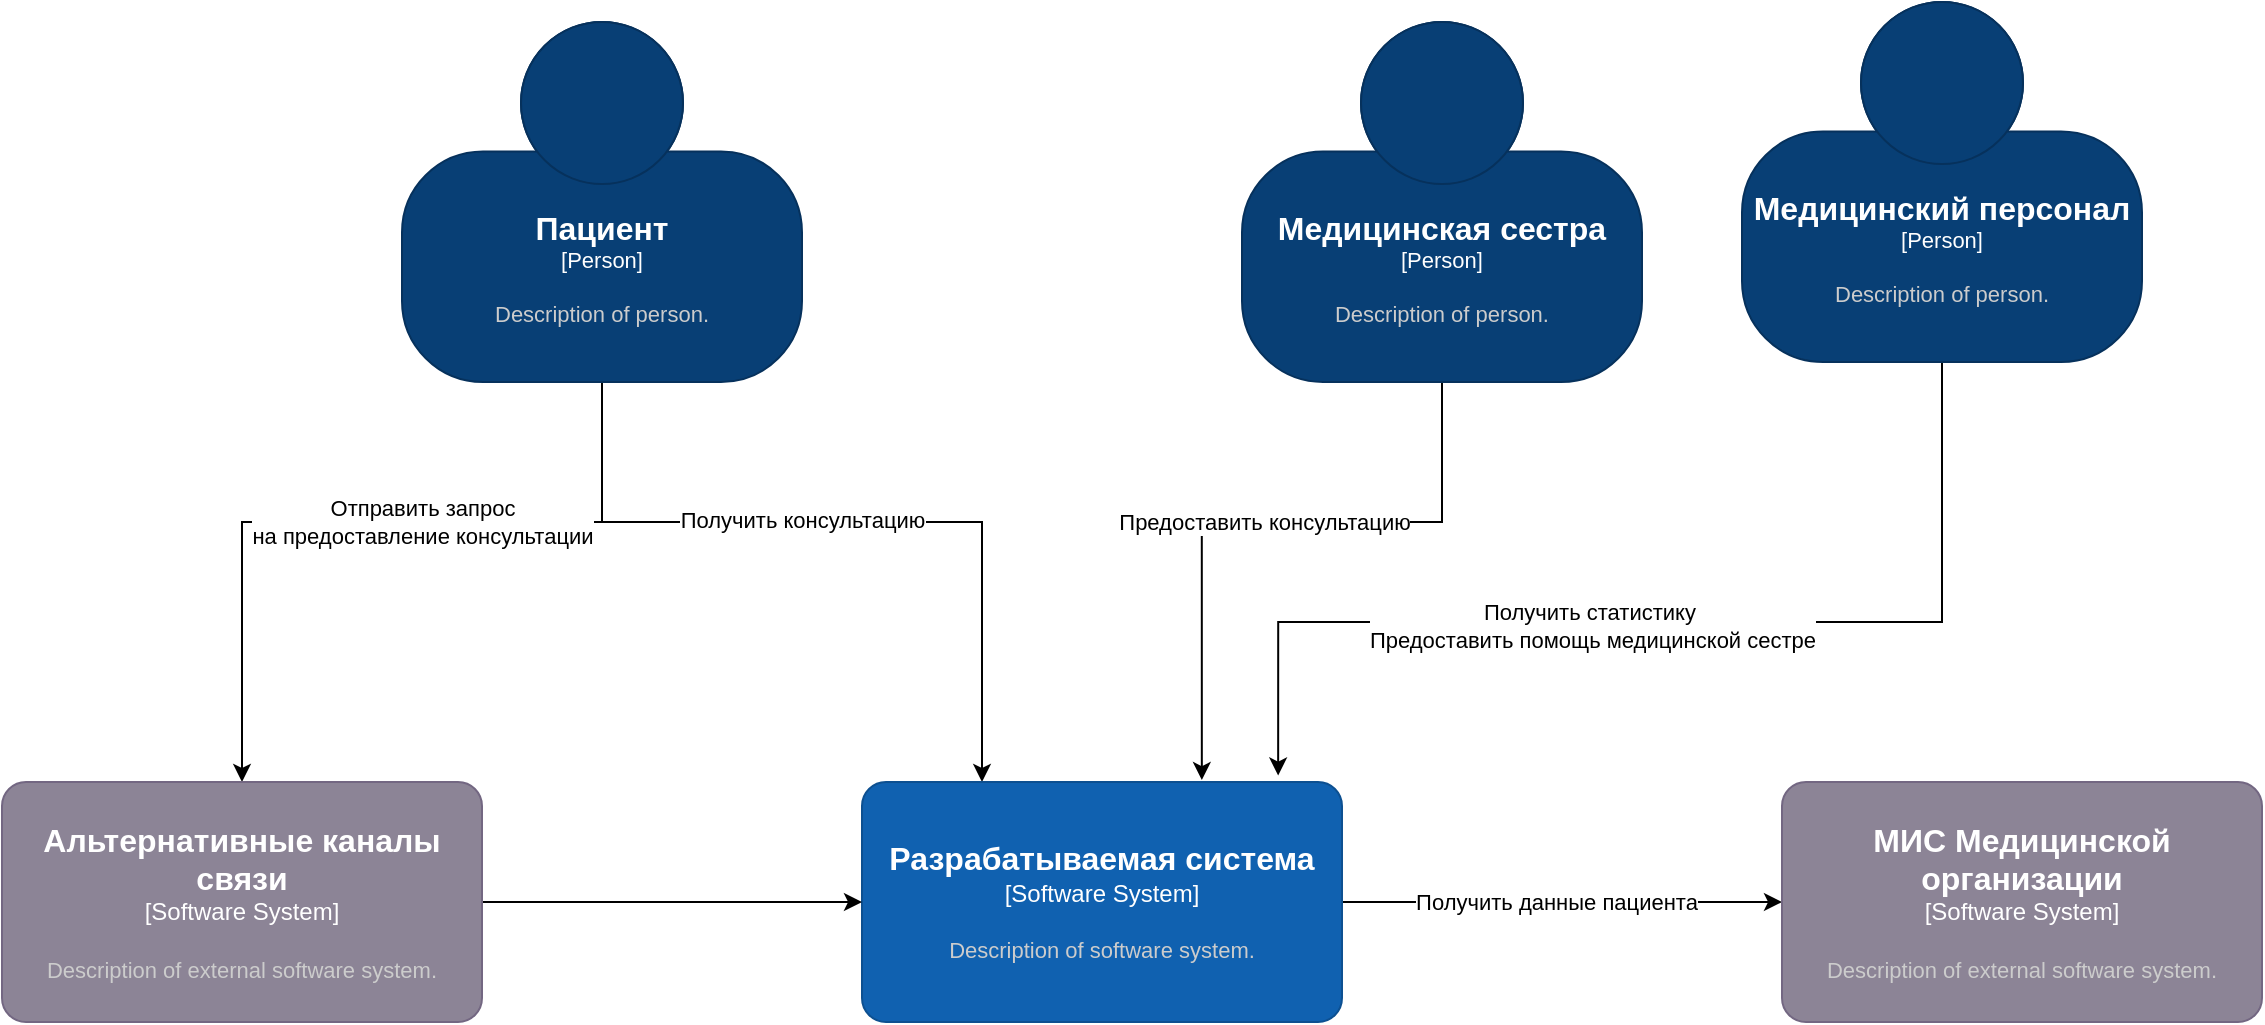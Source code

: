 <mxfile version="20.8.16" type="device" pages="4"><diagram id="VDI4MhcQ0OnjvOviX2_0" name="С1"><mxGraphModel dx="1736" dy="863" grid="0" gridSize="10" guides="1" tooltips="1" connect="1" arrows="1" fold="1" page="0" pageScale="1" pageWidth="827" pageHeight="1169" math="0" shadow="0"><root><mxCell id="0"/><mxCell id="1" parent="0"/><mxCell id="jmMGKKH8J9WR9XA_zTUu-1" style="edgeStyle=orthogonalEdgeStyle;rounded=0;orthogonalLoop=1;jettySize=auto;html=1;entryX=0.25;entryY=0;entryDx=0;entryDy=0;entryPerimeter=0;" parent="1" source="jmMGKKH8J9WR9XA_zTUu-5" target="jmMGKKH8J9WR9XA_zTUu-13" edge="1"><mxGeometry relative="1" as="geometry"><Array as="points"><mxPoint x="150" y="330"/><mxPoint x="340" y="330"/></Array></mxGeometry></mxCell><mxCell id="jmMGKKH8J9WR9XA_zTUu-2" value="Получить консультацию" style="edgeLabel;html=1;align=center;verticalAlign=middle;resizable=0;points=[];" parent="jmMGKKH8J9WR9XA_zTUu-1" vertex="1" connectable="0"><mxGeometry x="0.046" y="1" relative="1" as="geometry"><mxPoint x="-34" as="offset"/></mxGeometry></mxCell><mxCell id="jmMGKKH8J9WR9XA_zTUu-3" style="edgeStyle=orthogonalEdgeStyle;rounded=0;orthogonalLoop=1;jettySize=auto;html=1;" parent="1" source="jmMGKKH8J9WR9XA_zTUu-5" target="jmMGKKH8J9WR9XA_zTUu-16" edge="1"><mxGeometry relative="1" as="geometry"><Array as="points"><mxPoint x="150" y="330"/><mxPoint x="-30" y="330"/></Array></mxGeometry></mxCell><mxCell id="jmMGKKH8J9WR9XA_zTUu-4" value="Отправить запрос&lt;br&gt;на предоставление консультации" style="edgeLabel;html=1;align=center;verticalAlign=middle;resizable=0;points=[];" parent="jmMGKKH8J9WR9XA_zTUu-3" vertex="1" connectable="0"><mxGeometry x="-0.221" y="3" relative="1" as="geometry"><mxPoint x="-12" y="-3" as="offset"/></mxGeometry></mxCell><object placeholders="1" c4Name="Пациент" c4Type="Person" c4Description="Description of person." label="&lt;font style=&quot;font-size: 16px&quot;&gt;&lt;b&gt;%c4Name%&lt;/b&gt;&lt;/font&gt;&lt;div&gt;[%c4Type%]&lt;/div&gt;&lt;br&gt;&lt;div&gt;&lt;font style=&quot;font-size: 11px&quot;&gt;&lt;font color=&quot;#cccccc&quot;&gt;%c4Description%&lt;/font&gt;&lt;/div&gt;" id="jmMGKKH8J9WR9XA_zTUu-5"><mxCell style="html=1;fontSize=11;dashed=0;whiteSpace=wrap;fillColor=#083F75;strokeColor=#06315C;fontColor=#ffffff;shape=mxgraph.c4.person2;align=center;metaEdit=1;points=[[0.5,0,0],[1,0.5,0],[1,0.75,0],[0.75,1,0],[0.5,1,0],[0.25,1,0],[0,0.75,0],[0,0.5,0]];resizable=0;" parent="1" vertex="1"><mxGeometry x="50" y="80" width="200" height="180" as="geometry"/></mxCell></object><mxCell id="jmMGKKH8J9WR9XA_zTUu-6" value="Предоставить консультацию" style="edgeStyle=orthogonalEdgeStyle;rounded=0;orthogonalLoop=1;jettySize=auto;html=1;entryX=0.708;entryY=-0.008;entryDx=0;entryDy=0;entryPerimeter=0;" parent="1" source="jmMGKKH8J9WR9XA_zTUu-7" target="jmMGKKH8J9WR9XA_zTUu-13" edge="1"><mxGeometry relative="1" as="geometry"><Array as="points"><mxPoint x="570" y="330"/><mxPoint x="450" y="330"/></Array></mxGeometry></mxCell><object placeholders="1" c4Name="Медицинская сестра" c4Type="Person" c4Description="Description of person." label="&lt;font style=&quot;font-size: 16px&quot;&gt;&lt;b&gt;%c4Name%&lt;/b&gt;&lt;/font&gt;&lt;div&gt;[%c4Type%]&lt;/div&gt;&lt;br&gt;&lt;div&gt;&lt;font style=&quot;font-size: 11px&quot;&gt;&lt;font color=&quot;#cccccc&quot;&gt;%c4Description%&lt;/font&gt;&lt;/div&gt;" id="jmMGKKH8J9WR9XA_zTUu-7"><mxCell style="html=1;fontSize=11;dashed=0;whiteSpace=wrap;fillColor=#083F75;strokeColor=#06315C;fontColor=#ffffff;shape=mxgraph.c4.person2;align=center;metaEdit=1;points=[[0.5,0,0],[1,0.5,0],[1,0.75,0],[0.75,1,0],[0.5,1,0],[0.25,1,0],[0,0.75,0],[0,0.5,0]];resizable=0;" parent="1" vertex="1"><mxGeometry x="470" y="80" width="200" height="180" as="geometry"/></mxCell></object><mxCell id="jmMGKKH8J9WR9XA_zTUu-8" style="edgeStyle=orthogonalEdgeStyle;rounded=0;orthogonalLoop=1;jettySize=auto;html=1;entryX=0.867;entryY=-0.027;entryDx=0;entryDy=0;entryPerimeter=0;" parent="1" source="jmMGKKH8J9WR9XA_zTUu-10" target="jmMGKKH8J9WR9XA_zTUu-13" edge="1"><mxGeometry relative="1" as="geometry"><Array as="points"><mxPoint x="820" y="380"/><mxPoint x="488" y="380"/></Array></mxGeometry></mxCell><mxCell id="jmMGKKH8J9WR9XA_zTUu-9" value="Получить статистику&amp;nbsp;&lt;br&gt;Предоставить помощь медицинской сестре" style="edgeLabel;html=1;align=center;verticalAlign=middle;resizable=0;points=[];" parent="jmMGKKH8J9WR9XA_zTUu-8" vertex="1" connectable="0"><mxGeometry x="0.133" y="2" relative="1" as="geometry"><mxPoint as="offset"/></mxGeometry></mxCell><object placeholders="1" c4Name="Медицинский персонал" c4Type="Person" c4Description="Description of person." label="&lt;font style=&quot;font-size: 16px&quot;&gt;&lt;b&gt;%c4Name%&lt;/b&gt;&lt;/font&gt;&lt;div&gt;[%c4Type%]&lt;/div&gt;&lt;br&gt;&lt;div&gt;&lt;font style=&quot;font-size: 11px&quot;&gt;&lt;font color=&quot;#cccccc&quot;&gt;%c4Description%&lt;/font&gt;&lt;/div&gt;" id="jmMGKKH8J9WR9XA_zTUu-10"><mxCell style="html=1;fontSize=11;dashed=0;whiteSpace=wrap;fillColor=#083F75;strokeColor=#06315C;fontColor=#ffffff;shape=mxgraph.c4.person2;align=center;metaEdit=1;points=[[0.5,0,0],[1,0.5,0],[1,0.75,0],[0.75,1,0],[0.5,1,0],[0.25,1,0],[0,0.75,0],[0,0.5,0]];resizable=0;" parent="1" vertex="1"><mxGeometry x="720" y="70" width="200" height="180" as="geometry"/></mxCell></object><mxCell id="jmMGKKH8J9WR9XA_zTUu-11" style="edgeStyle=orthogonalEdgeStyle;rounded=0;orthogonalLoop=1;jettySize=auto;html=1;" parent="1" source="jmMGKKH8J9WR9XA_zTUu-13" target="jmMGKKH8J9WR9XA_zTUu-14" edge="1"><mxGeometry relative="1" as="geometry"/></mxCell><mxCell id="jmMGKKH8J9WR9XA_zTUu-12" value="Получить данные пациента" style="edgeLabel;html=1;align=center;verticalAlign=middle;resizable=0;points=[];" parent="jmMGKKH8J9WR9XA_zTUu-11" vertex="1" connectable="0"><mxGeometry x="0.333" relative="1" as="geometry"><mxPoint x="-40" as="offset"/></mxGeometry></mxCell><object placeholders="1" c4Name="Разрабатываемая система" c4Type="Software System" c4Description="Description of software system." label="&lt;font style=&quot;font-size: 16px&quot;&gt;&lt;b&gt;%c4Name%&lt;/b&gt;&lt;/font&gt;&lt;div&gt;[%c4Type%]&lt;/div&gt;&lt;br&gt;&lt;div&gt;&lt;font style=&quot;font-size: 11px&quot;&gt;&lt;font color=&quot;#cccccc&quot;&gt;%c4Description%&lt;/font&gt;&lt;/div&gt;" id="jmMGKKH8J9WR9XA_zTUu-13"><mxCell style="rounded=1;whiteSpace=wrap;html=1;labelBackgroundColor=none;fillColor=#1061B0;fontColor=#ffffff;align=center;arcSize=10;strokeColor=#0D5091;metaEdit=1;resizable=0;points=[[0.25,0,0],[0.5,0,0],[0.75,0,0],[1,0.25,0],[1,0.5,0],[1,0.75,0],[0.75,1,0],[0.5,1,0],[0.25,1,0],[0,0.75,0],[0,0.5,0],[0,0.25,0]];" parent="1" vertex="1"><mxGeometry x="280" y="460" width="240" height="120" as="geometry"/></mxCell></object><object placeholders="1" c4Name="МИС Медицинской организации" c4Type="Software System" c4Description="Description of external software system." label="&lt;font style=&quot;font-size: 16px&quot;&gt;&lt;b&gt;%c4Name%&lt;/b&gt;&lt;/font&gt;&lt;div&gt;[%c4Type%]&lt;/div&gt;&lt;br&gt;&lt;div&gt;&lt;font style=&quot;font-size: 11px&quot;&gt;&lt;font color=&quot;#cccccc&quot;&gt;%c4Description%&lt;/font&gt;&lt;/div&gt;" id="jmMGKKH8J9WR9XA_zTUu-14"><mxCell style="rounded=1;whiteSpace=wrap;html=1;labelBackgroundColor=none;fillColor=#8C8496;fontColor=#ffffff;align=center;arcSize=10;strokeColor=#736782;metaEdit=1;resizable=0;points=[[0.25,0,0],[0.5,0,0],[0.75,0,0],[1,0.25,0],[1,0.5,0],[1,0.75,0],[0.75,1,0],[0.5,1,0],[0.25,1,0],[0,0.75,0],[0,0.5,0],[0,0.25,0]];" parent="1" vertex="1"><mxGeometry x="740" y="460" width="240" height="120" as="geometry"/></mxCell></object><mxCell id="jmMGKKH8J9WR9XA_zTUu-15" style="edgeStyle=orthogonalEdgeStyle;rounded=0;orthogonalLoop=1;jettySize=auto;html=1;" parent="1" source="jmMGKKH8J9WR9XA_zTUu-16" target="jmMGKKH8J9WR9XA_zTUu-13" edge="1"><mxGeometry relative="1" as="geometry"/></mxCell><object placeholders="1" c4Name="Альтернативные каналы связи" c4Type="Software System" c4Description="Description of external software system." label="&lt;font style=&quot;font-size: 16px&quot;&gt;&lt;b&gt;%c4Name%&lt;/b&gt;&lt;/font&gt;&lt;div&gt;[%c4Type%]&lt;/div&gt;&lt;br&gt;&lt;div&gt;&lt;font style=&quot;font-size: 11px&quot;&gt;&lt;font color=&quot;#cccccc&quot;&gt;%c4Description%&lt;/font&gt;&lt;/div&gt;" id="jmMGKKH8J9WR9XA_zTUu-16"><mxCell style="rounded=1;whiteSpace=wrap;html=1;labelBackgroundColor=none;fillColor=#8C8496;fontColor=#ffffff;align=center;arcSize=10;strokeColor=#736782;metaEdit=1;resizable=0;points=[[0.25,0,0],[0.5,0,0],[0.75,0,0],[1,0.25,0],[1,0.5,0],[1,0.75,0],[0.75,1,0],[0.5,1,0],[0.25,1,0],[0,0.75,0],[0,0.5,0],[0,0.25,0]];" parent="1" vertex="1"><mxGeometry x="-150" y="460" width="240" height="120" as="geometry"/></mxCell></object></root></mxGraphModel></diagram><diagram id="bu2Io0mK8b9dBmJjurAR" name="C3"><mxGraphModel dx="6107" dy="2877" grid="1" gridSize="10" guides="1" tooltips="1" connect="1" arrows="1" fold="1" page="1" pageScale="1" pageWidth="827" pageHeight="1169" math="0" shadow="0"><root><mxCell id="0"/><mxCell id="1" parent="0"/><object placeholders="1" c4Name="Пациент" c4Type="Person" c4Description="Пациент-клиент" label="&lt;font style=&quot;font-size: 16px&quot;&gt;&lt;b&gt;%c4Name%&lt;/b&gt;&lt;/font&gt;&lt;div&gt;[%c4Type%]&lt;/div&gt;&lt;br&gt;&lt;div&gt;&lt;font style=&quot;font-size: 11px&quot;&gt;&lt;font color=&quot;#cccccc&quot;&gt;%c4Description%&lt;/font&gt;&lt;/div&gt;" id="_RQshsp9NVTg031sEGdH-2"><mxCell style="html=1;fontSize=11;dashed=0;whiteSpace=wrap;fillColor=#083F75;strokeColor=#06315C;fontColor=#ffffff;shape=mxgraph.c4.person2;align=center;metaEdit=1;points=[[0.5,0,0],[1,0.5,0],[1,0.75,0],[0.75,1,0],[0.5,1,0],[0.25,1,0],[0,0.75,0],[0,0.5,0]];resizable=0;hachureGap=4;fontFamily=Architects Daughter;fontSource=https%3A%2F%2Ffonts.googleapis.com%2Fcss%3Ffamily%3DArchitects%2BDaughter;" parent="1" vertex="1"><mxGeometry x="-90" y="60" width="200" height="180" as="geometry"/></mxCell></object><object placeholders="1" c4Name="Медсестра" c4Type="Person" c4Description="Медсестра-пользователь" label="&lt;font style=&quot;font-size: 16px&quot;&gt;&lt;b&gt;%c4Name%&lt;/b&gt;&lt;/font&gt;&lt;div&gt;[%c4Type%]&lt;/div&gt;&lt;br&gt;&lt;div&gt;&lt;font style=&quot;font-size: 11px&quot;&gt;&lt;font color=&quot;#cccccc&quot;&gt;%c4Description%&lt;/font&gt;&lt;/div&gt;" id="_RQshsp9NVTg031sEGdH-3"><mxCell style="html=1;fontSize=11;dashed=0;whiteSpace=wrap;fillColor=#083F75;strokeColor=#06315C;fontColor=#ffffff;shape=mxgraph.c4.person2;align=center;metaEdit=1;points=[[0.5,0,0],[1,0.5,0],[1,0.75,0],[0.75,1,0],[0.5,1,0],[0.25,1,0],[0,0.75,0],[0,0.5,0]];resizable=0;hachureGap=4;fontFamily=Architects Daughter;fontSource=https%3A%2F%2Ffonts.googleapis.com%2Fcss%3Ffamily%3DArchitects%2BDaughter;" parent="1" vertex="1"><mxGeometry x="180" y="60" width="200" height="180" as="geometry"/></mxCell></object><object placeholders="1" c4Name="Сотрудник медицинской организации" c4Type="Person" c4Description="Сотрудник медицинской организации" label="&lt;font style=&quot;font-size: 16px&quot;&gt;&lt;b&gt;%c4Name%&lt;/b&gt;&lt;/font&gt;&lt;div&gt;[%c4Type%]&lt;/div&gt;&lt;br&gt;&lt;div&gt;&lt;font style=&quot;font-size: 11px&quot;&gt;&lt;font color=&quot;#cccccc&quot;&gt;%c4Description%&lt;/font&gt;&lt;/div&gt;" id="_RQshsp9NVTg031sEGdH-4"><mxCell style="html=1;fontSize=11;dashed=0;whiteSpace=wrap;fillColor=#083F75;strokeColor=#06315C;fontColor=#ffffff;shape=mxgraph.c4.person2;align=center;metaEdit=1;points=[[0.5,0,0],[1,0.5,0],[1,0.75,0],[0.75,1,0],[0.5,1,0],[0.25,1,0],[0,0.75,0],[0,0.5,0]];resizable=0;hachureGap=4;fontFamily=Architects Daughter;fontSource=https%3A%2F%2Ffonts.googleapis.com%2Fcss%3Ffamily%3DArchitects%2BDaughter;" parent="1" vertex="1"><mxGeometry x="470" y="50" width="200" height="180" as="geometry"/></mxCell></object><object placeholders="1" c4Type="Приложение клиента" c4Container="Container" c4Technology="JavaScript, React" c4Description="Приложение для запроса консультаций и просмотра результатов" label="&lt;font style=&quot;font-size: 16px&quot;&gt;&lt;b&gt;%c4Type%&lt;/b&gt;&lt;/font&gt;&lt;div&gt;[%c4Container%:&amp;nbsp;%c4Technology%]&lt;/div&gt;&lt;br&gt;&lt;div&gt;&lt;font style=&quot;font-size: 11px&quot;&gt;&lt;font color=&quot;#E6E6E6&quot;&gt;%c4Description%&lt;/font&gt;&lt;/div&gt;" id="_RQshsp9NVTg031sEGdH-25"><mxCell style="shape=mxgraph.c4.webBrowserContainer2;whiteSpace=wrap;html=1;boundedLbl=1;rounded=0;labelBackgroundColor=none;strokeColor=#118ACD;fillColor=#23A2D9;strokeColor=#118ACD;strokeColor2=#0E7DAD;fontSize=12;fontColor=#ffffff;align=center;metaEdit=1;points=[[0.5,0,0],[1,0.25,0],[1,0.5,0],[1,0.75,0],[0.5,1,0],[0,0.75,0],[0,0.5,0],[0,0.25,0]];resizable=0;" parent="1" vertex="1"><mxGeometry x="-110" y="320" width="240" height="160" as="geometry"/></mxCell></object><object placeholders="1" c4Type="Приложение медсестры" c4Container="Container" c4Technology="JavaScript, React" c4Description="Приложение через которое медсестра может предоставлять консультации" label="&lt;font style=&quot;font-size: 16px&quot;&gt;&lt;b&gt;%c4Type%&lt;/b&gt;&lt;/font&gt;&lt;div&gt;[%c4Container%:&amp;nbsp;%c4Technology%]&lt;/div&gt;&lt;br&gt;&lt;div&gt;&lt;font style=&quot;font-size: 11px&quot;&gt;&lt;font color=&quot;#E6E6E6&quot;&gt;%c4Description%&lt;/font&gt;&lt;/div&gt;" id="_RQshsp9NVTg031sEGdH-26"><mxCell style="shape=mxgraph.c4.webBrowserContainer2;whiteSpace=wrap;html=1;boundedLbl=1;rounded=0;labelBackgroundColor=none;strokeColor=#118ACD;fillColor=#23A2D9;strokeColor=#118ACD;strokeColor2=#0E7DAD;fontSize=12;fontColor=#ffffff;align=center;metaEdit=1;points=[[0.5,0,0],[1,0.25,0],[1,0.5,0],[1,0.75,0],[0.5,1,0],[0,0.75,0],[0,0.5,0],[0,0.25,0]];resizable=0;" parent="1" vertex="1"><mxGeometry x="160" y="320" width="240" height="160" as="geometry"/></mxCell></object><object placeholders="1" c4Type="Приложение МО" c4Container="Container" c4Technology="JavaScript, React" c4Description="Приложение, для просмотра статистики и предоставления помощи медсестрам" label="&lt;font style=&quot;font-size: 16px&quot;&gt;&lt;b&gt;%c4Type%&lt;/b&gt;&lt;/font&gt;&lt;div&gt;[%c4Container%:&amp;nbsp;%c4Technology%]&lt;/div&gt;&lt;br&gt;&lt;div&gt;&lt;font style=&quot;font-size: 11px&quot;&gt;&lt;font color=&quot;#E6E6E6&quot;&gt;%c4Description%&lt;/font&gt;&lt;/div&gt;" id="_RQshsp9NVTg031sEGdH-27"><mxCell style="shape=mxgraph.c4.webBrowserContainer2;whiteSpace=wrap;html=1;boundedLbl=1;rounded=0;labelBackgroundColor=none;strokeColor=#118ACD;fillColor=#23A2D9;strokeColor=#118ACD;strokeColor2=#0E7DAD;fontSize=12;fontColor=#ffffff;align=center;metaEdit=1;points=[[0.5,0,0],[1,0.25,0],[1,0.5,0],[1,0.75,0],[0.5,1,0],[0,0.75,0],[0,0.5,0],[0,0.25,0]];resizable=0;" parent="1" vertex="1"><mxGeometry x="450" y="320" width="240" height="160" as="geometry"/></mxCell></object><object placeholders="1" c4Name="API Gateway" c4Type="Container" c4Technology="Java" c4Description="Gateway приложения" label="&lt;font style=&quot;font-size: 16px&quot;&gt;&lt;b&gt;%c4Name%&lt;/b&gt;&lt;/font&gt;&lt;div&gt;[%c4Type%: %c4Technology%]&lt;/div&gt;&lt;br&gt;&lt;div&gt;&lt;font style=&quot;font-size: 11px&quot;&gt;&lt;font color=&quot;#E6E6E6&quot;&gt;%c4Description%&lt;/font&gt;&lt;/div&gt;" id="_RQshsp9NVTg031sEGdH-30"><mxCell style="rounded=1;whiteSpace=wrap;html=1;fontSize=11;labelBackgroundColor=none;fillColor=#23A2D9;fontColor=#ffffff;align=center;arcSize=10;strokeColor=#0E7DAD;metaEdit=1;resizable=0;points=[[0.25,0,0],[0.5,0,0],[0.75,0,0],[1,0.25,0],[1,0.5,0],[1,0.75,0],[0.75,1,0],[0.5,1,0],[0.25,1,0],[0,0.75,0],[0,0.5,0],[0,0.25,0]];" parent="1" vertex="1"><mxGeometry x="200" y="860" width="240" height="120" as="geometry"/></mxCell></object><object placeholders="1" c4Type="Relationship" c4Description="Просматривает статистику, предоставляет помощь медсестрам" label="&lt;div style=&quot;text-align: left&quot;&gt;&lt;div style=&quot;text-align: center&quot;&gt;&lt;b&gt;%c4Description%&lt;/b&gt;&lt;/div&gt;" id="_RQshsp9NVTg031sEGdH-33"><mxCell style="endArrow=blockThin;html=1;fontSize=10;fontColor=#404040;strokeWidth=1;endFill=1;strokeColor=#828282;elbow=vertical;metaEdit=1;endSize=14;startSize=14;jumpStyle=arc;jumpSize=16;rounded=0;edgeStyle=orthogonalEdgeStyle;exitX=0.5;exitY=1;exitDx=0;exitDy=0;exitPerimeter=0;" parent="1" source="_RQshsp9NVTg031sEGdH-4" target="_RQshsp9NVTg031sEGdH-27" edge="1"><mxGeometry width="240" relative="1" as="geometry"><mxPoint x="700" y="280" as="sourcePoint"/><mxPoint x="940" y="280" as="targetPoint"/></mxGeometry></mxCell></object><object placeholders="1" c4Type="Relationship" c4Description="Предоставляет консультации" label="&lt;div style=&quot;text-align: left&quot;&gt;&lt;div style=&quot;text-align: center&quot;&gt;&lt;b&gt;%c4Description%&lt;/b&gt;&lt;/div&gt;" id="_RQshsp9NVTg031sEGdH-34"><mxCell style="endArrow=blockThin;html=1;fontSize=10;fontColor=#404040;strokeWidth=1;endFill=1;strokeColor=#828282;elbow=vertical;metaEdit=1;endSize=14;startSize=14;jumpStyle=arc;jumpSize=16;rounded=0;edgeStyle=orthogonalEdgeStyle;exitX=0.5;exitY=1;exitDx=0;exitDy=0;exitPerimeter=0;" parent="1" source="_RQshsp9NVTg031sEGdH-3" edge="1"><mxGeometry width="240" relative="1" as="geometry"><mxPoint x="180" y="570" as="sourcePoint"/><mxPoint x="280" y="320" as="targetPoint"/></mxGeometry></mxCell></object><object placeholders="1" c4Type="Relationship" c4Description="Запрашивает консультации" label="&lt;div style=&quot;text-align: left&quot;&gt;&lt;div style=&quot;text-align: center&quot;&gt;&lt;b&gt;%c4Description%&lt;/b&gt;&lt;/div&gt;" id="_RQshsp9NVTg031sEGdH-35"><mxCell style="endArrow=blockThin;html=1;fontSize=10;fontColor=#404040;strokeWidth=1;endFill=1;strokeColor=#828282;elbow=vertical;metaEdit=1;endSize=14;startSize=14;jumpStyle=arc;jumpSize=16;rounded=0;edgeStyle=orthogonalEdgeStyle;entryX=0.5;entryY=0;entryDx=0;entryDy=0;entryPerimeter=0;" parent="1" source="_RQshsp9NVTg031sEGdH-2" target="_RQshsp9NVTg031sEGdH-25" edge="1"><mxGeometry width="240" relative="1" as="geometry"><mxPoint x="-250" y="320" as="sourcePoint"/><mxPoint x="-10" y="320" as="targetPoint"/></mxGeometry></mxCell></object><object placeholders="1" c4Type="Relationship" c4Technology="JSON/HTTPS" c4Description="Направляет запроы" label="&lt;div style=&quot;text-align: left&quot;&gt;&lt;div style=&quot;text-align: center&quot;&gt;&lt;b&gt;%c4Description%&lt;/b&gt;&lt;/div&gt;&lt;div style=&quot;text-align: center&quot;&gt;[%c4Technology%]&lt;/div&gt;&lt;/div&gt;" id="_RQshsp9NVTg031sEGdH-36"><mxCell style="endArrow=blockThin;html=1;fontSize=10;fontColor=#404040;strokeWidth=1;endFill=1;strokeColor=#828282;elbow=vertical;metaEdit=1;endSize=14;startSize=14;jumpStyle=arc;jumpSize=16;rounded=0;edgeStyle=orthogonalEdgeStyle;exitX=0.317;exitY=0.994;exitDx=0;exitDy=0;exitPerimeter=0;entryX=0;entryY=0.5;entryDx=0;entryDy=0;entryPerimeter=0;" parent="1" source="_RQshsp9NVTg031sEGdH-25" target="_RQshsp9NVTg031sEGdH-30" edge="1"><mxGeometry x="-0.196" y="24" width="240" relative="1" as="geometry"><mxPoint x="-280" y="730" as="sourcePoint"/><mxPoint x="-40" y="730" as="targetPoint"/><mxPoint as="offset"/></mxGeometry></mxCell></object><object placeholders="1" c4Type="Relationship" c4Technology="JSON/HTTPS" c4Description="Направляет запроы" label="&lt;div style=&quot;text-align: left&quot;&gt;&lt;div style=&quot;text-align: center&quot;&gt;&lt;b&gt;%c4Description%&lt;/b&gt;&lt;/div&gt;&lt;div style=&quot;text-align: center&quot;&gt;[%c4Technology%]&lt;/div&gt;&lt;/div&gt;" id="_RQshsp9NVTg031sEGdH-37"><mxCell style="endArrow=blockThin;html=1;fontSize=10;fontColor=#404040;strokeWidth=1;endFill=1;strokeColor=#828282;elbow=vertical;metaEdit=1;endSize=14;startSize=14;jumpStyle=arc;jumpSize=16;rounded=0;edgeStyle=orthogonalEdgeStyle;entryX=0.5;entryY=0;entryDx=0;entryDy=0;entryPerimeter=0;" parent="1" source="_RQshsp9NVTg031sEGdH-26" target="_RQshsp9NVTg031sEGdH-30" edge="1"><mxGeometry width="240" relative="1" as="geometry"><mxPoint x="-23.92" y="489.04" as="sourcePoint"/><mxPoint x="210" y="930" as="targetPoint"/><Array as="points"><mxPoint x="320" y="600"/><mxPoint x="320" y="600"/></Array></mxGeometry></mxCell></object><object placeholders="1" c4Type="Relationship" c4Technology="JSON/HTTPS" c4Description="Направляет запроы" label="&lt;div style=&quot;text-align: left&quot;&gt;&lt;div style=&quot;text-align: center&quot;&gt;&lt;b&gt;%c4Description%&lt;/b&gt;&lt;/div&gt;&lt;div style=&quot;text-align: center&quot;&gt;[%c4Technology%]&lt;/div&gt;&lt;/div&gt;" id="_RQshsp9NVTg031sEGdH-38"><mxCell style="endArrow=blockThin;html=1;fontSize=10;fontColor=#404040;strokeWidth=1;endFill=1;strokeColor=#828282;elbow=vertical;metaEdit=1;endSize=14;startSize=14;jumpStyle=arc;jumpSize=16;rounded=0;edgeStyle=orthogonalEdgeStyle;exitX=0.5;exitY=1;exitDx=0;exitDy=0;exitPerimeter=0;" parent="1" source="_RQshsp9NVTg031sEGdH-27" edge="1"><mxGeometry x="-0.207" width="240" relative="1" as="geometry"><mxPoint x="-23.92" y="489.04" as="sourcePoint"/><mxPoint x="440" y="930" as="targetPoint"/><mxPoint as="offset"/><Array as="points"><mxPoint x="570" y="930"/></Array></mxGeometry></mxCell></object><object placeholders="1" c4Name="Сервис заявок" c4Type="Container" c4Technology="Java" c4Description="Сервис управления заявками" label="&lt;font style=&quot;font-size: 16px&quot;&gt;&lt;b&gt;%c4Name%&lt;/b&gt;&lt;/font&gt;&lt;div&gt;[%c4Type%: %c4Technology%]&lt;/div&gt;&lt;br&gt;&lt;div&gt;&lt;font style=&quot;font-size: 11px&quot;&gt;&lt;font color=&quot;#E6E6E6&quot;&gt;%c4Description%&lt;/font&gt;&lt;/div&gt;" id="_RQshsp9NVTg031sEGdH-40"><mxCell style="rounded=1;whiteSpace=wrap;html=1;fontSize=11;labelBackgroundColor=none;fillColor=#23A2D9;fontColor=#ffffff;align=center;arcSize=10;strokeColor=#0E7DAD;metaEdit=1;resizable=0;points=[[0.25,0,0],[0.5,0,0],[0.75,0,0],[1,0.25,0],[1,0.5,0],[1,0.75,0],[0.75,1,0],[0.5,1,0],[0.25,1,0],[0,0.75,0],[0,0.5,0],[0,0.25,0]];" parent="1" vertex="1"><mxGeometry x="810" y="1130" width="240" height="120" as="geometry"/></mxCell></object><object placeholders="1" c4Type="Relationship" c4Technology="GRPC" c4Description="Управляет заявками" label="&lt;div style=&quot;text-align: left&quot;&gt;&lt;div style=&quot;text-align: center&quot;&gt;&lt;b&gt;%c4Description%&lt;/b&gt;&lt;/div&gt;&lt;div style=&quot;text-align: center&quot;&gt;[%c4Technology%]&lt;/div&gt;&lt;/div&gt;" id="sY-z6RnF8dI9MZyWmJr2-2"><mxCell style="endArrow=blockThin;html=1;fontSize=10;fontColor=#404040;strokeWidth=1;endFill=1;strokeColor=#828282;elbow=vertical;metaEdit=1;endSize=14;startSize=14;jumpStyle=arc;jumpSize=16;rounded=0;edgeStyle=orthogonalEdgeStyle;entryX=-0.001;entryY=0.622;entryDx=0;entryDy=0;entryPerimeter=0;" parent="1" source="_RQshsp9NVTg031sEGdH-30" target="_RQshsp9NVTg031sEGdH-40" edge="1"><mxGeometry x="0.347" y="-5" width="240" relative="1" as="geometry"><mxPoint x="180" y="1040" as="sourcePoint"/><mxPoint x="850" y="1010" as="targetPoint"/><Array as="points"><mxPoint x="320" y="1020"/><mxPoint x="740" y="1020"/><mxPoint x="740" y="1205"/></Array><mxPoint as="offset"/></mxGeometry></mxCell></object><object placeholders="1" c4Name="Сервис логирования" c4Type="Container" c4Technology="Java" c4Description="Обработка и просмотр логов" label="&lt;font style=&quot;font-size: 16px&quot;&gt;&lt;b&gt;%c4Name%&lt;/b&gt;&lt;/font&gt;&lt;div&gt;[%c4Type%: %c4Technology%]&lt;/div&gt;&lt;br&gt;&lt;div&gt;&lt;font style=&quot;font-size: 11px&quot;&gt;&lt;font color=&quot;#E6E6E6&quot;&gt;%c4Description%&lt;/font&gt;&lt;/div&gt;" id="PMmmWV8xbioYDzIIkfzz-1"><mxCell style="rounded=1;whiteSpace=wrap;html=1;fontSize=11;labelBackgroundColor=none;fillColor=#23A2D9;fontColor=#ffffff;align=center;arcSize=10;strokeColor=#0E7DAD;metaEdit=1;resizable=0;points=[[0.25,0,0],[0.5,0,0],[0.75,0,0],[1,0.25,0],[1,0.5,0],[1,0.75,0],[0.75,1,0],[0.5,1,0],[0.25,1,0],[0,0.75,0],[0,0.5,0],[0,0.25,0]];" parent="1" vertex="1"><mxGeometry x="1190" y="860" width="240" height="120" as="geometry"/></mxCell></object><object placeholders="1" c4Type="Relationship" c4Technology="kafka" c4Description="Логи" label="&lt;div style=&quot;text-align: left&quot;&gt;&lt;div style=&quot;text-align: center&quot;&gt;&lt;b&gt;%c4Description%&lt;/b&gt;&lt;/div&gt;&lt;div style=&quot;text-align: center&quot;&gt;[%c4Technology%]&lt;/div&gt;&lt;/div&gt;" id="PMmmWV8xbioYDzIIkfzz-2"><mxCell style="endArrow=blockThin;html=1;fontSize=10;fontColor=#404040;strokeWidth=1;endFill=1;strokeColor=#828282;elbow=vertical;metaEdit=1;endSize=14;startSize=14;jumpStyle=arc;jumpSize=16;rounded=0;edgeStyle=orthogonalEdgeStyle;entryX=0.5;entryY=0;entryDx=0;entryDy=0;entryPerimeter=0;exitX=0.5;exitY=1;exitDx=0;exitDy=0;exitPerimeter=0;" parent="1" source="_RQshsp9NVTg031sEGdH-40" target="PMmmWV8xbioYDzIIkfzz-5" edge="1"><mxGeometry x="0.048" y="20" width="240" relative="1" as="geometry"><mxPoint x="986.998" y="690" as="sourcePoint"/><mxPoint x="1493.71" y="724.64" as="targetPoint"/><Array as="points"><mxPoint x="930" y="1360"/><mxPoint x="980" y="1360"/></Array><mxPoint as="offset"/></mxGeometry></mxCell></object><object placeholders="1" c4Name="Kafka *" c4Type="Software System" c4Description="Публикация логов + данные услуг" label="&lt;font style=&quot;font-size: 16px&quot;&gt;&lt;b&gt;%c4Name%&lt;/b&gt;&lt;/font&gt;&lt;div&gt;[%c4Type%]&lt;/div&gt;&lt;br&gt;&lt;div&gt;&lt;font style=&quot;font-size: 11px&quot;&gt;&lt;font color=&quot;#cccccc&quot;&gt;%c4Description%&lt;/font&gt;&lt;/div&gt;" id="PMmmWV8xbioYDzIIkfzz-5"><mxCell style="rounded=1;whiteSpace=wrap;html=1;labelBackgroundColor=none;fillColor=#1061B0;fontColor=#ffffff;align=center;arcSize=10;strokeColor=#0D5091;metaEdit=1;resizable=0;points=[[0.25,0,0],[0.5,0,0],[0.75,0,0],[1,0.25,0],[1,0.5,0],[1,0.75,0],[0.75,1,0],[0.5,1,0],[0.25,1,0],[0,0.75,0],[0,0.5,0],[0,0.25,0]];" parent="1" vertex="1"><mxGeometry x="860" y="1480" width="240" height="120" as="geometry"/></mxCell></object><object placeholders="1" c4Type="Приложение адмиистратора" c4Container="Container" c4Technology="JavaScript, React" c4Description="Приложение администратора системы" label="&lt;font style=&quot;font-size: 16px&quot;&gt;&lt;b&gt;%c4Type%&lt;/b&gt;&lt;/font&gt;&lt;div&gt;[%c4Container%:&amp;nbsp;%c4Technology%]&lt;/div&gt;&lt;br&gt;&lt;div&gt;&lt;font style=&quot;font-size: 11px&quot;&gt;&lt;font color=&quot;#E6E6E6&quot;&gt;%c4Description%&lt;/font&gt;&lt;/div&gt;" id="PMmmWV8xbioYDzIIkfzz-8"><mxCell style="shape=mxgraph.c4.webBrowserContainer2;whiteSpace=wrap;html=1;boundedLbl=1;rounded=0;labelBackgroundColor=none;strokeColor=#118ACD;fillColor=#23A2D9;strokeColor=#118ACD;strokeColor2=#0E7DAD;fontSize=12;fontColor=#ffffff;align=center;metaEdit=1;points=[[0.5,0,0],[1,0.25,0],[1,0.5,0],[1,0.75,0],[0.5,1,0],[0,0.75,0],[0,0.5,0],[0,0.25,0]];resizable=0;" parent="1" vertex="1"><mxGeometry x="980" y="320" width="240" height="160" as="geometry"/></mxCell></object><object placeholders="1" c4Name="KeyCloak" c4Type="Software System" c4Description="Управление доступами" label="&lt;font style=&quot;font-size: 16px&quot;&gt;&lt;b&gt;%c4Name%&lt;/b&gt;&lt;/font&gt;&lt;div&gt;[%c4Type%]&lt;/div&gt;&lt;br&gt;&lt;div&gt;&lt;font style=&quot;font-size: 11px&quot;&gt;&lt;font color=&quot;#cccccc&quot;&gt;%c4Description%&lt;/font&gt;&lt;/div&gt;" id="PMmmWV8xbioYDzIIkfzz-9"><mxCell style="rounded=1;whiteSpace=wrap;html=1;labelBackgroundColor=none;fillColor=#1061B0;fontColor=#ffffff;align=center;arcSize=10;strokeColor=#0D5091;metaEdit=1;resizable=0;points=[[0.25,0,0],[0.5,0,0],[0.75,0,0],[1,0.25,0],[1,0.5,0],[1,0.75,0],[0.75,1,0],[0.5,1,0],[0.25,1,0],[0,0.75,0],[0,0.5,0],[0,0.25,0]];" parent="1" vertex="1"><mxGeometry x="900" y="860" width="240" height="120" as="geometry"/></mxCell></object><object placeholders="1" c4Type="Relationship" c4Technology="JSON/HTTPS" c4Description="Создает пользователей, настраивает права" label="&lt;div style=&quot;text-align: left&quot;&gt;&lt;div style=&quot;text-align: center&quot;&gt;&lt;b&gt;%c4Description%&lt;/b&gt;&lt;/div&gt;&lt;div style=&quot;text-align: center&quot;&gt;[%c4Technology%]&lt;/div&gt;&lt;/div&gt;" id="PMmmWV8xbioYDzIIkfzz-10"><mxCell style="endArrow=blockThin;html=1;fontSize=10;fontColor=#404040;strokeWidth=1;endFill=1;strokeColor=#828282;elbow=vertical;metaEdit=1;endSize=14;startSize=14;jumpStyle=arc;jumpSize=16;rounded=0;edgeStyle=orthogonalEdgeStyle;exitX=0.532;exitY=1.008;exitDx=0;exitDy=0;exitPerimeter=0;entryX=0.5;entryY=0;entryDx=0;entryDy=0;entryPerimeter=0;" parent="1" source="PMmmWV8xbioYDzIIkfzz-8" target="PMmmWV8xbioYDzIIkfzz-9" edge="1"><mxGeometry x="-0.207" width="240" relative="1" as="geometry"><mxPoint x="1132.95" y="500" as="sourcePoint"/><mxPoint x="1002.95" y="950" as="targetPoint"/><mxPoint as="offset"/><Array as="points"><mxPoint x="1110" y="670"/><mxPoint x="1020" y="670"/></Array></mxGeometry></mxCell></object><object placeholders="1" c4Type="Relationship" c4Technology="JSON/HTTPS" c4Description="Направляет запроы" label="&lt;div style=&quot;text-align: left&quot;&gt;&lt;div style=&quot;text-align: center&quot;&gt;&lt;b&gt;%c4Description%&lt;/b&gt;&lt;/div&gt;&lt;div style=&quot;text-align: center&quot;&gt;[%c4Technology%]&lt;/div&gt;&lt;/div&gt;" id="PMmmWV8xbioYDzIIkfzz-11"><mxCell style="endArrow=blockThin;html=1;fontSize=10;fontColor=#404040;strokeWidth=1;endFill=1;strokeColor=#828282;elbow=vertical;metaEdit=1;endSize=14;startSize=14;jumpStyle=arc;jumpSize=16;rounded=0;edgeStyle=orthogonalEdgeStyle;exitX=0.75;exitY=1.002;exitDx=0;exitDy=0;exitPerimeter=0;entryX=0.5;entryY=0;entryDx=0;entryDy=0;entryPerimeter=0;" parent="1" source="PMmmWV8xbioYDzIIkfzz-8" target="PMmmWV8xbioYDzIIkfzz-1" edge="1"><mxGeometry x="0.245" width="240" relative="1" as="geometry"><mxPoint x="1117.68" y="491.28" as="sourcePoint"/><mxPoint x="1023" y="870" as="targetPoint"/><mxPoint as="offset"/><Array as="points"><mxPoint x="1160" y="490"/><mxPoint x="1310" y="490"/></Array></mxGeometry></mxCell></object><object placeholders="1" c4Name="Администратор системы" c4Type="Person" c4Description="Администратор системы" label="&lt;font style=&quot;font-size: 16px&quot;&gt;&lt;b&gt;%c4Name%&lt;/b&gt;&lt;/font&gt;&lt;div&gt;[%c4Type%]&lt;/div&gt;&lt;br&gt;&lt;div&gt;&lt;font style=&quot;font-size: 11px&quot;&gt;&lt;font color=&quot;#cccccc&quot;&gt;%c4Description%&lt;/font&gt;&lt;/div&gt;" id="PMmmWV8xbioYDzIIkfzz-12"><mxCell style="html=1;fontSize=11;dashed=0;whiteSpace=wrap;fillColor=#083F75;strokeColor=#06315C;fontColor=#ffffff;shape=mxgraph.c4.person2;align=center;metaEdit=1;points=[[0.5,0,0],[1,0.5,0],[1,0.75,0],[0.75,1,0],[0.5,1,0],[0.25,1,0],[0,0.75,0],[0,0.5,0]];resizable=0;hachureGap=4;fontFamily=Architects Daughter;fontSource=https%3A%2F%2Ffonts.googleapis.com%2Fcss%3Ffamily%3DArchitects%2BDaughter;" parent="1" vertex="1"><mxGeometry x="1010" y="40" width="200" height="180" as="geometry"/></mxCell></object><object placeholders="1" c4Type="Relationship" c4Description="Работает с логами, предоставляет доступа" label="&lt;div style=&quot;text-align: left&quot;&gt;&lt;div style=&quot;text-align: center&quot;&gt;&lt;b&gt;%c4Description%&lt;/b&gt;&lt;/div&gt;" id="PMmmWV8xbioYDzIIkfzz-14"><mxCell style="endArrow=blockThin;html=1;fontSize=10;fontColor=#404040;strokeWidth=1;endFill=1;strokeColor=#828282;elbow=vertical;metaEdit=1;endSize=14;startSize=14;jumpStyle=arc;jumpSize=16;rounded=0;edgeStyle=orthogonalEdgeStyle;exitX=0.5;exitY=1;exitDx=0;exitDy=0;exitPerimeter=0;entryX=0.548;entryY=-0.004;entryDx=0;entryDy=0;entryPerimeter=0;" parent="1" target="PMmmWV8xbioYDzIIkfzz-8" edge="1"><mxGeometry width="240" relative="1" as="geometry"><mxPoint x="1109.52" y="220" as="sourcePoint"/><mxPoint x="1109.52" y="310" as="targetPoint"/></mxGeometry></mxCell></object><object placeholders="1" c4Type="Relationship" c4Technology="kafka" c4Description="Логи" label="&lt;div style=&quot;text-align: left&quot;&gt;&lt;div style=&quot;text-align: center&quot;&gt;&lt;b&gt;%c4Description%&lt;/b&gt;&lt;/div&gt;&lt;div style=&quot;text-align: center&quot;&gt;[%c4Technology%]&lt;/div&gt;&lt;/div&gt;" id="PMmmWV8xbioYDzIIkfzz-16"><mxCell style="endArrow=blockThin;html=1;fontSize=10;fontColor=#404040;strokeWidth=1;endFill=1;strokeColor=#828282;elbow=vertical;metaEdit=1;endSize=14;startSize=14;jumpStyle=arc;jumpSize=16;rounded=0;edgeStyle=orthogonalEdgeStyle;exitX=1;exitY=0.5;exitDx=0;exitDy=0;exitPerimeter=0;" parent="1" source="PMmmWV8xbioYDzIIkfzz-5" target="PMmmWV8xbioYDzIIkfzz-1" edge="1"><mxGeometry x="0.048" y="20" width="240" relative="1" as="geometry"><mxPoint x="1380" y="1050" as="sourcePoint"/><mxPoint x="1549.04" y="1052.72" as="targetPoint"/><Array as="points"><mxPoint x="1510" y="1540"/><mxPoint x="1510" y="1050"/><mxPoint x="1310" y="1050"/></Array><mxPoint as="offset"/></mxGeometry></mxCell></object><object placeholders="1" c4Type="Relationship" c4Technology="JSON/HTTPS" c4Description="Проверяет права доступа" label="&lt;div style=&quot;text-align: left&quot;&gt;&lt;div style=&quot;text-align: center&quot;&gt;&lt;b&gt;%c4Description%&lt;/b&gt;&lt;/div&gt;&lt;div style=&quot;text-align: center&quot;&gt;[%c4Technology%]&lt;/div&gt;&lt;/div&gt;" id="PMmmWV8xbioYDzIIkfzz-17"><mxCell style="endArrow=blockThin;html=1;fontSize=10;fontColor=#404040;strokeWidth=1;endFill=1;strokeColor=#828282;elbow=vertical;metaEdit=1;endSize=14;startSize=14;jumpStyle=arc;jumpSize=16;rounded=0;edgeStyle=orthogonalEdgeStyle;exitX=1;exitY=0.75;exitDx=0;exitDy=0;exitPerimeter=0;" parent="1" source="_RQshsp9NVTg031sEGdH-30" target="PMmmWV8xbioYDzIIkfzz-9" edge="1"><mxGeometry x="0.102" y="10" width="240" relative="1" as="geometry"><mxPoint x="760" y="580" as="sourcePoint"/><mxPoint x="630" y="1030" as="targetPoint"/><mxPoint as="offset"/><Array as="points"><mxPoint x="830" y="950"/><mxPoint x="830" y="920"/></Array></mxGeometry></mxCell></object><object placeholders="1" c4Type="БД" c4Container="БД заявок" c4Technology="Postgree" c4Description="БД заявок пациентов" label="&lt;font style=&quot;font-size: 16px&quot;&gt;&lt;b&gt;%c4Type%&lt;/b&gt;&lt;/font&gt;&lt;div&gt;[%c4Container%:&amp;nbsp;%c4Technology%]&lt;/div&gt;&lt;br&gt;&lt;div&gt;&lt;font style=&quot;font-size: 11px&quot;&gt;&lt;font color=&quot;#E6E6E6&quot;&gt;%c4Description%&lt;/font&gt;&lt;/div&gt;" id="t1TOeNCjvBvbhnsZF5kx-3"><mxCell style="shape=cylinder3;size=15;whiteSpace=wrap;html=1;boundedLbl=1;rounded=0;labelBackgroundColor=none;fillColor=#23A2D9;fontSize=12;fontColor=#ffffff;align=center;strokeColor=#0E7DAD;metaEdit=1;points=[[0.5,0,0],[1,0.25,0],[1,0.5,0],[1,0.75,0],[0.5,1,0],[0,0.75,0],[0,0.5,0],[0,0.25,0]];resizable=0;" parent="1" vertex="1"><mxGeometry x="1210" y="1150" width="240" height="120" as="geometry"/></mxCell></object><object placeholders="1" c4Type="Relationship" c4Technology="SQL" c4Description="Управление заявками " label="&lt;div style=&quot;text-align: left&quot;&gt;&lt;div style=&quot;text-align: center&quot;&gt;&lt;b&gt;%c4Description%&lt;/b&gt;&lt;/div&gt;&lt;div style=&quot;text-align: center&quot;&gt;[%c4Technology%]&lt;/div&gt;&lt;/div&gt;" id="t1TOeNCjvBvbhnsZF5kx-5"><mxCell style="endArrow=blockThin;html=1;fontSize=10;fontColor=#404040;strokeWidth=1;endFill=1;strokeColor=#828282;elbow=vertical;metaEdit=1;endSize=14;startSize=14;jumpStyle=arc;jumpSize=16;rounded=0;edgeStyle=orthogonalEdgeStyle;exitX=1.005;exitY=0.597;exitDx=0;exitDy=0;exitPerimeter=0;" parent="1" source="_RQshsp9NVTg031sEGdH-40" target="t1TOeNCjvBvbhnsZF5kx-3" edge="1"><mxGeometry x="0.048" y="20" width="240" relative="1" as="geometry"><mxPoint x="1100" y="1180" as="sourcePoint"/><mxPoint x="1150" y="1410" as="targetPoint"/><Array as="points"><mxPoint x="1100" y="1200"/><mxPoint x="1100" y="1200"/></Array><mxPoint as="offset"/></mxGeometry></mxCell></object><object placeholders="1" c4Name="Сервис медицинских сестер" c4Type="Container" c4Technology="Java" c4Description="Сервис управления медицинскими сестрами" label="&lt;font style=&quot;font-size: 16px&quot;&gt;&lt;b&gt;%c4Name%&lt;/b&gt;&lt;/font&gt;&lt;div&gt;[%c4Type%: %c4Technology%]&lt;/div&gt;&lt;br&gt;&lt;div&gt;&lt;font style=&quot;font-size: 11px&quot;&gt;&lt;font color=&quot;#E6E6E6&quot;&gt;%c4Description%&lt;/font&gt;&lt;/div&gt;" id="u8nmxbj5Q4O_dKUHJy3u-1"><mxCell style="rounded=1;whiteSpace=wrap;html=1;fontSize=11;labelBackgroundColor=none;fillColor=#23A2D9;fontColor=#ffffff;align=center;arcSize=10;strokeColor=#0E7DAD;metaEdit=1;resizable=0;points=[[0.25,0,0],[0.5,0,0],[0.75,0,0],[1,0.25,0],[1,0.5,0],[1,0.75,0],[0.75,1,0],[0.5,1,0],[0.25,1,0],[0,0.75,0],[0,0.5,0],[0,0.25,0]];" parent="1" vertex="1"><mxGeometry x="450" y="1480" width="240" height="120" as="geometry"/></mxCell></object><object placeholders="1" c4Type="Relationship" c4Technology="kafka" c4Description="Логи" label="&lt;div style=&quot;text-align: left&quot;&gt;&lt;div style=&quot;text-align: center&quot;&gt;&lt;b&gt;%c4Description%&lt;/b&gt;&lt;/div&gt;&lt;div style=&quot;text-align: center&quot;&gt;[%c4Technology%]&lt;/div&gt;&lt;/div&gt;" id="u8nmxbj5Q4O_dKUHJy3u-3"><mxCell style="endArrow=blockThin;html=1;fontSize=10;fontColor=#404040;strokeWidth=1;endFill=1;strokeColor=#828282;elbow=vertical;metaEdit=1;endSize=14;startSize=14;jumpStyle=arc;jumpSize=16;rounded=0;edgeStyle=orthogonalEdgeStyle;entryX=0;entryY=0.5;entryDx=0;entryDy=0;entryPerimeter=0;exitX=1;exitY=0.5;exitDx=0;exitDy=0;exitPerimeter=0;" parent="1" source="u8nmxbj5Q4O_dKUHJy3u-1" target="PMmmWV8xbioYDzIIkfzz-5" edge="1"><mxGeometry x="0.048" y="20" width="240" relative="1" as="geometry"><mxPoint x="940" y="1260" as="sourcePoint"/><mxPoint x="990" y="1490" as="targetPoint"/><Array as="points"><mxPoint x="780" y="1540"/><mxPoint x="780" y="1540"/></Array><mxPoint as="offset"/></mxGeometry></mxCell></object><object placeholders="1" c4Type="Relationship" c4Technology="GRPC" c4Description="Данные УЗ медсестер" label="&lt;div style=&quot;text-align: left&quot;&gt;&lt;div style=&quot;text-align: center&quot;&gt;&lt;b&gt;%c4Description%&lt;/b&gt;&lt;/div&gt;&lt;div style=&quot;text-align: center&quot;&gt;[%c4Technology%]&lt;/div&gt;&lt;/div&gt;" id="u8nmxbj5Q4O_dKUHJy3u-6"><mxCell style="endArrow=blockThin;html=1;fontSize=10;fontColor=#404040;strokeWidth=1;endFill=1;strokeColor=#828282;elbow=vertical;metaEdit=1;endSize=14;startSize=14;jumpStyle=arc;jumpSize=16;rounded=0;edgeStyle=orthogonalEdgeStyle;entryX=0.5;entryY=1;entryDx=0;entryDy=0;entryPerimeter=0;exitX=0.5;exitY=0;exitDx=0;exitDy=0;exitPerimeter=0;" parent="1" source="u8nmxbj5Q4O_dKUHJy3u-1" target="PMmmWV8xbioYDzIIkfzz-9" edge="1"><mxGeometry x="-0.789" y="40" width="240" relative="1" as="geometry"><mxPoint x="700" y="1550" as="sourcePoint"/><mxPoint x="870" y="1550" as="targetPoint"/><Array as="points"><mxPoint x="570" y="1110"/><mxPoint x="1020" y="1110"/></Array><mxPoint as="offset"/></mxGeometry></mxCell></object><object placeholders="1" c4Type="БД" c4Container="БД медсестер" c4Technology="Postgree" c4Description="БД метаданных медсестер" label="&lt;font style=&quot;font-size: 16px&quot;&gt;&lt;b&gt;%c4Type%&lt;/b&gt;&lt;/font&gt;&lt;div&gt;[%c4Container%:&amp;nbsp;%c4Technology%]&lt;/div&gt;&lt;br&gt;&lt;div&gt;&lt;font style=&quot;font-size: 11px&quot;&gt;&lt;font color=&quot;#E6E6E6&quot;&gt;%c4Description%&lt;/font&gt;&lt;/div&gt;" id="u8nmxbj5Q4O_dKUHJy3u-7"><mxCell style="shape=cylinder3;size=15;whiteSpace=wrap;html=1;boundedLbl=1;rounded=0;labelBackgroundColor=none;fillColor=#23A2D9;fontSize=12;fontColor=#ffffff;align=center;strokeColor=#0E7DAD;metaEdit=1;points=[[0.5,0,0],[1,0.25,0],[1,0.5,0],[1,0.75,0],[0.5,1,0],[0,0.75,0],[0,0.5,0],[0,0.25,0]];resizable=0;" parent="1" vertex="1"><mxGeometry x="450" y="1750" width="240" height="120" as="geometry"/></mxCell></object><object placeholders="1" c4Type="Relationship" c4Technology="SQL" c4Description="Управление данными медсестер" label="&lt;div style=&quot;text-align: left&quot;&gt;&lt;div style=&quot;text-align: center&quot;&gt;&lt;b&gt;%c4Description%&lt;/b&gt;&lt;/div&gt;&lt;div style=&quot;text-align: center&quot;&gt;[%c4Technology%]&lt;/div&gt;&lt;/div&gt;" id="u8nmxbj5Q4O_dKUHJy3u-8"><mxCell style="endArrow=blockThin;html=1;fontSize=10;fontColor=#404040;strokeWidth=1;endFill=1;strokeColor=#828282;elbow=vertical;metaEdit=1;endSize=14;startSize=14;jumpStyle=arc;jumpSize=16;rounded=0;edgeStyle=orthogonalEdgeStyle;exitX=0.5;exitY=1;exitDx=0;exitDy=0;exitPerimeter=0;" parent="1" source="u8nmxbj5Q4O_dKUHJy3u-1" target="u8nmxbj5Q4O_dKUHJy3u-7" edge="1"><mxGeometry x="-0.217" y="5" width="240" relative="1" as="geometry"><mxPoint x="541.2" y="1691.64" as="sourcePoint"/><mxPoint x="700" y="1690" as="targetPoint"/><Array as="points"><mxPoint x="580" y="1600"/><mxPoint x="580" y="1690"/><mxPoint x="590" y="1690"/><mxPoint x="590" y="1690"/><mxPoint x="580" y="1690"/></Array><mxPoint as="offset"/></mxGeometry></mxCell></object><object placeholders="1" c4Type="Relationship" c4Technology="GRPC" c4Description="Назначает медсестру заявке" label="&lt;div style=&quot;text-align: left&quot;&gt;&lt;div style=&quot;text-align: center&quot;&gt;&lt;b&gt;%c4Description%&lt;/b&gt;&lt;/div&gt;&lt;div style=&quot;text-align: center&quot;&gt;[%c4Technology%]&lt;/div&gt;&lt;/div&gt;" id="u8nmxbj5Q4O_dKUHJy3u-11"><mxCell style="endArrow=blockThin;html=1;fontSize=10;fontColor=#404040;strokeWidth=1;endFill=1;strokeColor=#828282;elbow=vertical;metaEdit=1;endSize=14;startSize=14;jumpStyle=arc;jumpSize=16;rounded=0;edgeStyle=orthogonalEdgeStyle;entryX=0.75;entryY=0;entryDx=0;entryDy=0;entryPerimeter=0;" parent="1" source="_RQshsp9NVTg031sEGdH-40" target="u8nmxbj5Q4O_dKUHJy3u-1" edge="1"><mxGeometry x="0.347" y="40" width="240" relative="1" as="geometry"><mxPoint x="770" y="1240" as="sourcePoint"/><mxPoint x="819.76" y="1214.64" as="targetPoint"/><Array as="points"><mxPoint x="630" y="1230"/></Array><mxPoint as="offset"/></mxGeometry></mxCell></object><object placeholders="1" c4Name="Сервис интеграции с мессенджерами" c4Type="Container" c4Technology="Java" c4Description="Сервис интеграции с мессенджерами" label="&lt;font style=&quot;font-size: 16px&quot;&gt;&lt;b&gt;%c4Name%&lt;/b&gt;&lt;/font&gt;&lt;div&gt;[%c4Type%: %c4Technology%]&lt;/div&gt;&lt;br&gt;&lt;div&gt;&lt;font style=&quot;font-size: 11px&quot;&gt;&lt;font color=&quot;#E6E6E6&quot;&gt;%c4Description%&lt;/font&gt;&lt;/div&gt;" id="u8nmxbj5Q4O_dKUHJy3u-12"><mxCell style="rounded=1;whiteSpace=wrap;html=1;fontSize=11;labelBackgroundColor=none;fillColor=#23A2D9;fontColor=#ffffff;align=center;arcSize=10;strokeColor=#0E7DAD;metaEdit=1;resizable=0;points=[[0.25,0,0],[0.5,0,0],[0.75,0,0],[1,0.25,0],[1,0.5,0],[1,0.75,0],[0.75,1,0],[0.5,1,0],[0.25,1,0],[0,0.75,0],[0,0.5,0],[0,0.25,0]];" parent="1" vertex="1"><mxGeometry x="-360" y="1110" width="240" height="120" as="geometry"/></mxCell></object><object placeholders="1" c4Type="Relationship" c4Technology="GRPC" c4Description="Просмотр данных медсестры" label="&lt;div style=&quot;text-align: left&quot;&gt;&lt;div style=&quot;text-align: center&quot;&gt;&lt;b&gt;%c4Description%&lt;/b&gt;&lt;/div&gt;&lt;div style=&quot;text-align: center&quot;&gt;[%c4Technology%]&lt;/div&gt;&lt;/div&gt;" id="u8nmxbj5Q4O_dKUHJy3u-14"><mxCell style="endArrow=blockThin;html=1;fontSize=10;fontColor=#404040;strokeWidth=1;endFill=1;strokeColor=#828282;elbow=vertical;metaEdit=1;endSize=14;startSize=14;jumpStyle=arc;jumpSize=16;rounded=0;edgeStyle=orthogonalEdgeStyle;entryX=0;entryY=0.5;entryDx=0;entryDy=0;entryPerimeter=0;exitX=0.406;exitY=1;exitDx=0;exitDy=0;exitPerimeter=0;" parent="1" source="_RQshsp9NVTg031sEGdH-30" target="u8nmxbj5Q4O_dKUHJy3u-1" edge="1"><mxGeometry x="0.347" y="-5" width="240" relative="1" as="geometry"><mxPoint x="330.053" y="990" as="sourcePoint"/><mxPoint x="819.76" y="1214.64" as="targetPoint"/><Array as="points"><mxPoint x="300" y="990"/><mxPoint x="300" y="990"/><mxPoint x="300" y="1030"/><mxPoint x="360" y="1030"/><mxPoint x="360" y="1540"/></Array><mxPoint as="offset"/></mxGeometry></mxCell></object><object placeholders="1" c4Type="Relationship" c4Technology="kafka" c4Description="Создание заявки" label="&lt;div style=&quot;text-align: left&quot;&gt;&lt;div style=&quot;text-align: center&quot;&gt;&lt;b&gt;%c4Description%&lt;/b&gt;&lt;/div&gt;&lt;div style=&quot;text-align: center&quot;&gt;[%c4Technology%]&lt;/div&gt;&lt;/div&gt;" id="u8nmxbj5Q4O_dKUHJy3u-15"><mxCell style="endArrow=blockThin;html=1;fontSize=10;fontColor=#404040;strokeWidth=1;endFill=1;strokeColor=#828282;elbow=vertical;metaEdit=1;endSize=14;startSize=14;jumpStyle=arc;jumpSize=16;rounded=0;edgeStyle=orthogonalEdgeStyle;entryX=0.25;entryY=0;entryDx=0;entryDy=0;entryPerimeter=0;" parent="1" source="u8nmxbj5Q4O_dKUHJy3u-12" target="PMmmWV8xbioYDzIIkfzz-5" edge="1"><mxGeometry x="-0.452" width="240" relative="1" as="geometry"><mxPoint x="307.44" y="990" as="sourcePoint"/><mxPoint x="460" y="1550" as="targetPoint"/><Array as="points"><mxPoint x="120" y="1170"/><mxPoint x="120" y="1270"/><mxPoint x="860" y="1270"/><mxPoint x="860" y="1410"/><mxPoint x="920" y="1410"/></Array><mxPoint x="1" as="offset"/></mxGeometry></mxCell></object><object placeholders="1" c4Type="Relationship" c4Technology="kafka" c4Description="Получение заявки из мессенджера" label="&lt;div style=&quot;text-align: left&quot;&gt;&lt;div style=&quot;text-align: center&quot;&gt;&lt;b&gt;%c4Description%&lt;/b&gt;&lt;/div&gt;&lt;div style=&quot;text-align: center&quot;&gt;[%c4Technology%]&lt;/div&gt;&lt;/div&gt;" id="u8nmxbj5Q4O_dKUHJy3u-16"><mxCell style="endArrow=blockThin;html=1;fontSize=10;fontColor=#404040;strokeWidth=1;endFill=1;strokeColor=#828282;elbow=vertical;metaEdit=1;endSize=14;startSize=14;jumpStyle=arc;jumpSize=16;rounded=0;edgeStyle=orthogonalEdgeStyle;entryX=0.856;entryY=1.014;entryDx=0;entryDy=0;entryPerimeter=0;" parent="1" source="PMmmWV8xbioYDzIIkfzz-5" target="_RQshsp9NVTg031sEGdH-40" edge="1"><mxGeometry x="-0.492" y="-30" width="240" relative="1" as="geometry"><mxPoint x="-110" y="1180.053" as="sourcePoint"/><mxPoint x="930" y="1490" as="targetPoint"/><Array as="points"><mxPoint x="1160" y="1500"/><mxPoint x="1160" y="1340"/><mxPoint x="1015" y="1340"/></Array><mxPoint as="offset"/></mxGeometry></mxCell></object><object placeholders="1" c4Name="Мессенджер" c4Type="Software System" c4Description="Внешние мессенджеры(tg, whatsapp)" label="&lt;font style=&quot;font-size: 16px&quot;&gt;&lt;b&gt;%c4Name%&lt;/b&gt;&lt;/font&gt;&lt;div&gt;[%c4Type%]&lt;/div&gt;&lt;br&gt;&lt;div&gt;&lt;font style=&quot;font-size: 11px&quot;&gt;&lt;font color=&quot;#cccccc&quot;&gt;%c4Description%&lt;/font&gt;&lt;/div&gt;" id="u8nmxbj5Q4O_dKUHJy3u-17"><mxCell style="rounded=1;whiteSpace=wrap;html=1;labelBackgroundColor=none;fillColor=#8C8496;fontColor=#ffffff;align=center;arcSize=10;strokeColor=#736782;metaEdit=1;resizable=0;points=[[0.25,0,0],[0.5,0,0],[0.75,0,0],[1,0.25,0],[1,0.5,0],[1,0.75,0],[0.75,1,0],[0.5,1,0],[0.25,1,0],[0,0.75,0],[0,0.5,0],[0,0.25,0]];" parent="1" vertex="1"><mxGeometry x="-1250" y="1110" width="240" height="120" as="geometry"/></mxCell></object><object placeholders="1" c4Type="Relationship" c4Technology="JSON/HTTPS" c4Description="Отправляет заявки" label="&lt;div style=&quot;text-align: left&quot;&gt;&lt;div style=&quot;text-align: center&quot;&gt;&lt;b&gt;%c4Description%&lt;/b&gt;&lt;/div&gt;&lt;div style=&quot;text-align: center&quot;&gt;[%c4Technology%]&lt;/div&gt;&lt;/div&gt;" id="u8nmxbj5Q4O_dKUHJy3u-19"><mxCell style="endArrow=blockThin;html=1;fontSize=10;fontColor=#404040;strokeWidth=1;endFill=1;strokeColor=#828282;elbow=vertical;metaEdit=1;endSize=14;startSize=14;jumpStyle=arc;jumpSize=16;rounded=0;edgeStyle=orthogonalEdgeStyle;exitX=1;exitY=0.5;exitDx=0;exitDy=0;exitPerimeter=0;entryX=0;entryY=0.5;entryDx=0;entryDy=0;entryPerimeter=0;" parent="1" source="u8nmxbj5Q4O_dKUHJy3u-17" target="u8nmxbj5Q4O_dKUHJy3u-12" edge="1"><mxGeometry x="0.123" y="20" width="240" relative="1" as="geometry"><mxPoint x="-23.92" y="489.04" as="sourcePoint"/><mxPoint x="210" y="930" as="targetPoint"/><mxPoint as="offset"/><Array as="points"><mxPoint x="-420" y="1170"/><mxPoint x="-420" y="1170"/></Array></mxGeometry></mxCell></object><object placeholders="1" c4Name="Система дистанционных консультаций " c4Type="SystemScopeBoundary" c4Application="Software System" label="&lt;font style=&quot;font-size: 16px&quot;&gt;&lt;b&gt;&lt;div style=&quot;text-align: left&quot;&gt;%c4Name%&lt;/div&gt;&lt;/b&gt;&lt;/font&gt;&lt;div style=&quot;text-align: left&quot;&gt;[%c4Application%]&lt;/div&gt;" id="u8nmxbj5Q4O_dKUHJy3u-21"><mxCell style="rounded=1;fontSize=11;whiteSpace=wrap;html=1;dashed=1;arcSize=20;fillColor=none;strokeColor=#666666;fontColor=#333333;labelBackgroundColor=none;align=left;verticalAlign=bottom;labelBorderColor=none;spacingTop=0;spacing=10;dashPattern=8 4;metaEdit=1;rotatable=0;perimeter=rectanglePerimeter;noLabel=0;labelPadding=0;allowArrows=0;connectable=0;expand=0;recursiveResize=0;editable=1;pointerEvents=0;absoluteArcSize=1;points=[[0.25,0,0],[0.5,0,0],[0.75,0,0],[1,0.25,0],[1,0.5,0],[1,0.75,0],[0.75,1,0],[0.5,1,0],[0.25,1,0],[0,0.75,0],[0,0.5,0],[0,0.25,0]];" parent="1" vertex="1"><mxGeometry x="-900" y="810" width="3010" height="1140" as="geometry"/></mxCell></object><object placeholders="1" c4Name="Сервис услуг" c4Type="Container" c4Technology="Java" c4Description="Сервис услуг, оказанных пациенту" label="&lt;font style=&quot;font-size: 16px&quot;&gt;&lt;b&gt;%c4Name%&lt;/b&gt;&lt;/font&gt;&lt;div&gt;[%c4Type%: %c4Technology%]&lt;/div&gt;&lt;br&gt;&lt;div&gt;&lt;font style=&quot;font-size: 11px&quot;&gt;&lt;font color=&quot;#E6E6E6&quot;&gt;%c4Description%&lt;/font&gt;&lt;/div&gt;" id="u8nmxbj5Q4O_dKUHJy3u-22"><mxCell style="rounded=1;whiteSpace=wrap;html=1;fontSize=11;labelBackgroundColor=none;fillColor=#23A2D9;fontColor=#ffffff;align=center;arcSize=10;strokeColor=#0E7DAD;metaEdit=1;resizable=0;points=[[0.25,0,0],[0.5,0,0],[0.75,0,0],[1,0.25,0],[1,0.5,0],[1,0.75,0],[0.75,1,0],[0.5,1,0],[0.25,1,0],[0,0.75,0],[0,0.5,0],[0,0.25,0]];" parent="1" vertex="1"><mxGeometry x="-380" y="1470" width="240" height="120" as="geometry"/></mxCell></object><object placeholders="1" c4Name="Сервис интеграции с МИС" c4Type="Container" c4Technology="Java" c4Description="Сервис интеграции с медицинскими информационными системами" label="&lt;font style=&quot;font-size: 16px&quot;&gt;&lt;b&gt;%c4Name%&lt;/b&gt;&lt;/font&gt;&lt;div&gt;[%c4Type%: %c4Technology%]&lt;/div&gt;&lt;br&gt;&lt;div&gt;&lt;font style=&quot;font-size: 11px&quot;&gt;&lt;font color=&quot;#E6E6E6&quot;&gt;%c4Description%&lt;/font&gt;&lt;/div&gt;" id="u8nmxbj5Q4O_dKUHJy3u-23"><mxCell style="rounded=1;whiteSpace=wrap;html=1;fontSize=11;labelBackgroundColor=none;fillColor=#23A2D9;fontColor=#ffffff;align=center;arcSize=10;strokeColor=#0E7DAD;metaEdit=1;resizable=0;points=[[0.25,0,0],[0.5,0,0],[0.75,0,0],[1,0.25,0],[1,0.5,0],[1,0.75,0],[0.75,1,0],[0.5,1,0],[0.25,1,0],[0,0.75,0],[0,0.5,0],[0,0.25,0]];" parent="1" vertex="1"><mxGeometry x="-320" y="1260" width="240" height="120" as="geometry"/></mxCell></object><object placeholders="1" c4Type="Relationship" c4Technology="GRPC" c4Description="Данные об оказанных пациенту услугах" label="&lt;div style=&quot;text-align: left&quot;&gt;&lt;div style=&quot;text-align: center&quot;&gt;&lt;b&gt;%c4Description%&lt;/b&gt;&lt;/div&gt;&lt;div style=&quot;text-align: center&quot;&gt;[%c4Technology%]&lt;/div&gt;&lt;/div&gt;" id="u8nmxbj5Q4O_dKUHJy3u-25"><mxCell style="endArrow=blockThin;html=1;fontSize=10;fontColor=#404040;strokeWidth=1;endFill=1;strokeColor=#828282;elbow=vertical;metaEdit=1;endSize=14;startSize=14;jumpStyle=arc;jumpSize=16;rounded=0;edgeStyle=orthogonalEdgeStyle;exitX=1;exitY=0.5;exitDx=0;exitDy=0;exitPerimeter=0;entryX=0.007;entryY=0.842;entryDx=0;entryDy=0;entryPerimeter=0;" parent="1" source="u8nmxbj5Q4O_dKUHJy3u-23" target="PMmmWV8xbioYDzIIkfzz-5" edge="1"><mxGeometry x="0.033" y="20" width="240" relative="1" as="geometry"><mxPoint x="-66.25" y="1300" as="sourcePoint"/><mxPoint x="86.31" y="1860" as="targetPoint"/><Array as="points"><mxPoint x="30" y="1320"/><mxPoint x="30" y="1420"/><mxPoint x="130" y="1420"/><mxPoint x="130" y="1700"/><mxPoint x="820" y="1700"/><mxPoint x="820" y="1580"/></Array><mxPoint as="offset"/></mxGeometry></mxCell></object><object placeholders="1" c4Name="МИС" c4Type="Software System" c4Description="Медицинские информационные системы" label="&lt;font style=&quot;font-size: 16px&quot;&gt;&lt;b&gt;%c4Name%&lt;/b&gt;&lt;/font&gt;&lt;div&gt;[%c4Type%]&lt;/div&gt;&lt;br&gt;&lt;div&gt;&lt;font style=&quot;font-size: 11px&quot;&gt;&lt;font color=&quot;#cccccc&quot;&gt;%c4Description%&lt;/font&gt;&lt;/div&gt;" id="u8nmxbj5Q4O_dKUHJy3u-26"><mxCell style="rounded=1;whiteSpace=wrap;html=1;labelBackgroundColor=none;fillColor=#8C8496;fontColor=#ffffff;align=center;arcSize=10;strokeColor=#736782;metaEdit=1;resizable=0;points=[[0.25,0,0],[0.5,0,0],[0.75,0,0],[1,0.25,0],[1,0.5,0],[1,0.75,0],[0.75,1,0],[0.5,1,0],[0.25,1,0],[0,0.75,0],[0,0.5,0],[0,0.25,0]];" parent="1" vertex="1"><mxGeometry x="-1250" y="1270" width="240" height="120" as="geometry"/></mxCell></object><object placeholders="1" c4Type="Relationship" c4Technology="JSON/HTTPS" c4Description="Отправляет информацию об оказанных услугах" label="&lt;div style=&quot;text-align: left&quot;&gt;&lt;div style=&quot;text-align: center&quot;&gt;&lt;b&gt;%c4Description%&lt;/b&gt;&lt;/div&gt;&lt;div style=&quot;text-align: center&quot;&gt;[%c4Technology%]&lt;/div&gt;&lt;/div&gt;" id="u8nmxbj5Q4O_dKUHJy3u-27"><mxCell style="endArrow=blockThin;html=1;fontSize=10;fontColor=#404040;strokeWidth=1;endFill=1;strokeColor=#828282;elbow=vertical;metaEdit=1;endSize=14;startSize=14;jumpStyle=arc;jumpSize=16;rounded=0;edgeStyle=orthogonalEdgeStyle;exitX=1;exitY=0.5;exitDx=0;exitDy=0;exitPerimeter=0;entryX=0;entryY=0.25;entryDx=0;entryDy=0;entryPerimeter=0;" parent="1" source="u8nmxbj5Q4O_dKUHJy3u-26" target="u8nmxbj5Q4O_dKUHJy3u-23" edge="1"><mxGeometry x="0.171" y="30" width="240" relative="1" as="geometry"><mxPoint x="-587" y="1300.01" as="sourcePoint"/><mxPoint x="-370" y="1300" as="targetPoint"/><mxPoint as="offset"/><Array as="points"><mxPoint x="-590" y="1330"/><mxPoint x="-590" y="1290"/></Array></mxGeometry></mxCell></object><object placeholders="1" c4Type="Relationship" c4Technology="JSON/HTTPS" c4Description="Запращивает информацию об оказанных услугах" label="&lt;div style=&quot;text-align: left&quot;&gt;&lt;div style=&quot;text-align: center&quot;&gt;&lt;b&gt;%c4Description%&lt;/b&gt;&lt;/div&gt;&lt;div style=&quot;text-align: center&quot;&gt;[%c4Technology%]&lt;/div&gt;&lt;/div&gt;" id="u8nmxbj5Q4O_dKUHJy3u-29"><mxCell style="endArrow=blockThin;html=1;fontSize=10;fontColor=#404040;strokeWidth=1;endFill=1;strokeColor=#828282;elbow=vertical;metaEdit=1;endSize=14;startSize=14;jumpStyle=arc;jumpSize=16;rounded=0;edgeStyle=orthogonalEdgeStyle;exitX=0;exitY=0.75;exitDx=0;exitDy=0;exitPerimeter=0;entryX=1;entryY=0.75;entryDx=0;entryDy=0;entryPerimeter=0;" parent="1" source="u8nmxbj5Q4O_dKUHJy3u-23" target="u8nmxbj5Q4O_dKUHJy3u-26" edge="1"><mxGeometry x="0.198" y="70" width="240" relative="1" as="geometry"><mxPoint x="-577" y="1470.01" as="sourcePoint"/><mxPoint x="-360" y="1470" as="targetPoint"/><mxPoint as="offset"/><Array as="points"><mxPoint x="-470" y="1350"/><mxPoint x="-470" y="1360"/></Array></mxGeometry></mxCell></object><object placeholders="1" c4Type="Relationship" c4Technology="GRPC" c4Description="Услуги, оказанные пациенту" label="&lt;div style=&quot;text-align: left&quot;&gt;&lt;div style=&quot;text-align: center&quot;&gt;&lt;b&gt;%c4Description%&lt;/b&gt;&lt;/div&gt;&lt;div style=&quot;text-align: center&quot;&gt;[%c4Technology%]&lt;/div&gt;&lt;/div&gt;" id="u8nmxbj5Q4O_dKUHJy3u-31"><mxCell style="endArrow=blockThin;html=1;fontSize=10;fontColor=#404040;strokeWidth=1;endFill=1;strokeColor=#828282;elbow=vertical;metaEdit=1;endSize=14;startSize=14;jumpStyle=arc;jumpSize=16;rounded=0;edgeStyle=orthogonalEdgeStyle;exitX=-0.021;exitY=0.864;exitDx=0;exitDy=0;exitPerimeter=0;" parent="1" edge="1"><mxGeometry x="0.779" width="240" relative="1" as="geometry"><mxPoint x="810" y="1223.68" as="sourcePoint"/><mxPoint x="-140" y="1540" as="targetPoint"/><Array as="points"><mxPoint x="810" y="1220"/><mxPoint x="780" y="1220"/><mxPoint x="780" y="1460"/><mxPoint x="60" y="1460"/><mxPoint x="60" y="1540"/></Array><mxPoint as="offset"/></mxGeometry></mxCell></object><object placeholders="1" c4Type="Relationship" c4Technology="GRPC" c4Description="Услуги, оказанные пациенту" label="&lt;div style=&quot;text-align: left&quot;&gt;&lt;div style=&quot;text-align: center&quot;&gt;&lt;b&gt;%c4Description%&lt;/b&gt;&lt;/div&gt;&lt;div style=&quot;text-align: center&quot;&gt;[%c4Technology%]&lt;/div&gt;&lt;/div&gt;" id="u8nmxbj5Q4O_dKUHJy3u-32"><mxCell style="endArrow=blockThin;html=1;fontSize=10;fontColor=#404040;strokeWidth=1;endFill=1;strokeColor=#828282;elbow=vertical;metaEdit=1;endSize=14;startSize=14;jumpStyle=arc;jumpSize=16;rounded=0;edgeStyle=orthogonalEdgeStyle;exitX=-0.021;exitY=0.864;exitDx=0;exitDy=0;exitPerimeter=0;entryX=1;entryY=0.75;entryDx=0;entryDy=0;entryPerimeter=0;" parent="1" target="u8nmxbj5Q4O_dKUHJy3u-22" edge="1"><mxGeometry x="0.713" y="-30" width="240" relative="1" as="geometry"><mxPoint x="990.0" y="1600.0" as="sourcePoint"/><mxPoint x="40" y="1916.32" as="targetPoint"/><Array as="points"><mxPoint x="990" y="1920"/><mxPoint x="-50" y="1920"/><mxPoint x="-50" y="1560"/></Array><mxPoint y="-1" as="offset"/></mxGeometry></mxCell></object><mxCell id="u8nmxbj5Q4O_dKUHJy3u-33" value="&lt;h1&gt;* Примечание&lt;/h1&gt;&lt;p&gt;Все сервисы системы публикуют логи в кафку. Часть связей не указана, чтобы не перегружать схему&lt;/p&gt;&lt;p&gt;Также через kafka может быть запрошен отчет у любого сервиса, который будет формироваться на основе его БД&lt;/p&gt;&lt;p&gt;Запросы/ответы по отчетам публикуются в соответствующе топики&lt;/p&gt;" style="text;html=1;strokeColor=none;fillColor=none;spacing=5;spacingTop=-20;whiteSpace=wrap;overflow=hidden;rounded=0;" parent="1" vertex="1"><mxGeometry x="1740" y="1950" width="360" height="200" as="geometry"/></mxCell><object placeholders="1" c4Type="БД" c4Container="БД услуг " c4Technology="Postgree" c4Description="БД услуг пациента" label="&lt;font style=&quot;font-size: 16px&quot;&gt;&lt;b&gt;%c4Type%&lt;/b&gt;&lt;/font&gt;&lt;div&gt;[%c4Container%:&amp;nbsp;%c4Technology%]&lt;/div&gt;&lt;br&gt;&lt;div&gt;&lt;font style=&quot;font-size: 11px&quot;&gt;&lt;font color=&quot;#E6E6E6&quot;&gt;%c4Description%&lt;/font&gt;&lt;/div&gt;" id="u8nmxbj5Q4O_dKUHJy3u-34"><mxCell style="shape=cylinder3;size=15;whiteSpace=wrap;html=1;boundedLbl=1;rounded=0;labelBackgroundColor=none;fillColor=#23A2D9;fontSize=12;fontColor=#ffffff;align=center;strokeColor=#0E7DAD;metaEdit=1;points=[[0.5,0,0],[1,0.25,0],[1,0.5,0],[1,0.75,0],[0.5,1,0],[0,0.75,0],[0,0.5,0],[0,0.25,0]];resizable=0;" parent="1" vertex="1"><mxGeometry x="-370" y="1700" width="240" height="120" as="geometry"/></mxCell></object><object placeholders="1" c4Type="Relationship" c4Technology="SQL" c4Description="Получение/запись информации об услугах, оказанных пациенту" label="&lt;div style=&quot;text-align: left&quot;&gt;&lt;div style=&quot;text-align: center&quot;&gt;&lt;b&gt;%c4Description%&lt;/b&gt;&lt;/div&gt;&lt;div style=&quot;text-align: center&quot;&gt;[%c4Technology%]&lt;/div&gt;&lt;/div&gt;" id="u8nmxbj5Q4O_dKUHJy3u-35"><mxCell style="endArrow=blockThin;html=1;fontSize=10;fontColor=#404040;strokeWidth=1;endFill=1;strokeColor=#828282;elbow=vertical;metaEdit=1;endSize=14;startSize=14;jumpStyle=arc;jumpSize=16;rounded=0;edgeStyle=orthogonalEdgeStyle;exitX=0.5;exitY=1;exitDx=0;exitDy=0;exitPerimeter=0;entryX=0.5;entryY=0;entryDx=0;entryDy=0;entryPerimeter=0;" parent="1" source="u8nmxbj5Q4O_dKUHJy3u-22" target="u8nmxbj5Q4O_dKUHJy3u-34" edge="1"><mxGeometry x="0.167" width="240" relative="1" as="geometry"><mxPoint x="580.0" y="1610" as="sourcePoint"/><mxPoint x="590.0" y="1760" as="targetPoint"/><Array as="points"><mxPoint x="-260" y="1610"/><mxPoint x="-250" y="1610"/></Array><mxPoint as="offset"/></mxGeometry></mxCell></object><object placeholders="1" c4Name="Сервис карточек пациентов" c4Type="Container" c4Technology="Java" c4Description="Управляет карточками пациентов" label="&lt;font style=&quot;font-size: 16px&quot;&gt;&lt;b&gt;%c4Name%&lt;/b&gt;&lt;/font&gt;&lt;div&gt;[%c4Type%: %c4Technology%]&lt;/div&gt;&lt;br&gt;&lt;div&gt;&lt;font style=&quot;font-size: 11px&quot;&gt;&lt;font color=&quot;#E6E6E6&quot;&gt;%c4Description%&lt;/font&gt;&lt;/div&gt;" id="u8nmxbj5Q4O_dKUHJy3u-36"><mxCell style="rounded=1;whiteSpace=wrap;html=1;fontSize=11;labelBackgroundColor=none;fillColor=#23A2D9;fontColor=#ffffff;align=center;arcSize=10;strokeColor=#0E7DAD;metaEdit=1;resizable=0;points=[[0.25,0,0],[0.5,0,0],[0.75,0,0],[1,0.25,0],[1,0.5,0],[1,0.75,0],[0.75,1,0],[0.5,1,0],[0.25,1,0],[0,0.75,0],[0,0.5,0],[0,0.25,0]];" parent="1" vertex="1"><mxGeometry x="-300" y="970" width="240" height="120" as="geometry"/></mxCell></object><object placeholders="1" c4Type="Relationship" c4Technology="GRPC" c4Description="Данные УЗ пациентов" label="&lt;div style=&quot;text-align: left&quot;&gt;&lt;div style=&quot;text-align: center&quot;&gt;&lt;b&gt;%c4Description%&lt;/b&gt;&lt;/div&gt;&lt;div style=&quot;text-align: center&quot;&gt;[%c4Technology%]&lt;/div&gt;&lt;/div&gt;" id="u8nmxbj5Q4O_dKUHJy3u-37"><mxCell style="endArrow=blockThin;html=1;fontSize=10;fontColor=#404040;strokeWidth=1;endFill=1;strokeColor=#828282;elbow=vertical;metaEdit=1;endSize=14;startSize=14;jumpStyle=arc;jumpSize=16;rounded=0;edgeStyle=orthogonalEdgeStyle;entryX=0.25;entryY=1;entryDx=0;entryDy=0;entryPerimeter=0;exitX=1;exitY=0.5;exitDx=0;exitDy=0;exitPerimeter=0;" parent="1" source="u8nmxbj5Q4O_dKUHJy3u-36" target="PMmmWV8xbioYDzIIkfzz-9" edge="1"><mxGeometry x="-0.775" width="240" relative="1" as="geometry"><mxPoint x="580" y="1490" as="sourcePoint"/><mxPoint x="1030" y="990" as="targetPoint"/><Array as="points"><mxPoint x="-60" y="1070"/><mxPoint x="960" y="1070"/></Array><mxPoint as="offset"/></mxGeometry></mxCell></object><object placeholders="1" c4Type="Relationship" c4Technology="GRPC" c4Description="Просмотр данных пациента" label="&lt;div style=&quot;text-align: left&quot;&gt;&lt;div style=&quot;text-align: center&quot;&gt;&lt;b&gt;%c4Description%&lt;/b&gt;&lt;/div&gt;&lt;div style=&quot;text-align: center&quot;&gt;[%c4Technology%]&lt;/div&gt;&lt;/div&gt;" id="u8nmxbj5Q4O_dKUHJy3u-39"><mxCell style="endArrow=blockThin;html=1;fontSize=10;fontColor=#404040;strokeWidth=1;endFill=1;strokeColor=#828282;elbow=vertical;metaEdit=1;endSize=14;startSize=14;jumpStyle=arc;jumpSize=16;rounded=0;edgeStyle=orthogonalEdgeStyle;entryX=0.5;entryY=0;entryDx=0;entryDy=0;entryPerimeter=0;exitX=0.25;exitY=1;exitDx=0;exitDy=0;exitPerimeter=0;" parent="1" source="_RQshsp9NVTg031sEGdH-30" target="u8nmxbj5Q4O_dKUHJy3u-36" edge="1"><mxGeometry x="0.347" y="-5" width="240" relative="1" as="geometry"><mxPoint x="307.44" y="990" as="sourcePoint"/><mxPoint x="460" y="1550" as="targetPoint"/><Array as="points"><mxPoint x="260" y="990"/><mxPoint x="240" y="990"/><mxPoint x="240" y="1000"/><mxPoint x="110" y="1000"/><mxPoint x="110" y="950"/><mxPoint x="-180" y="950"/></Array><mxPoint as="offset"/></mxGeometry></mxCell></object><object placeholders="1" c4Type="БД" c4Container="БД пациентов" c4Technology="Postgree" c4Description="БД данных пациента" label="&lt;font style=&quot;font-size: 16px&quot;&gt;&lt;b&gt;%c4Type%&lt;/b&gt;&lt;/font&gt;&lt;div&gt;[%c4Container%:&amp;nbsp;%c4Technology%]&lt;/div&gt;&lt;br&gt;&lt;div&gt;&lt;font style=&quot;font-size: 11px&quot;&gt;&lt;font color=&quot;#E6E6E6&quot;&gt;%c4Description%&lt;/font&gt;&lt;/div&gt;" id="u8nmxbj5Q4O_dKUHJy3u-40"><mxCell style="shape=cylinder3;size=15;whiteSpace=wrap;html=1;boundedLbl=1;rounded=0;labelBackgroundColor=none;fillColor=#23A2D9;fontSize=12;fontColor=#ffffff;align=center;strokeColor=#0E7DAD;metaEdit=1;points=[[0.5,0,0],[1,0.25,0],[1,0.5,0],[1,0.75,0],[0.5,1,0],[0,0.75,0],[0,0.5,0],[0,0.25,0]];resizable=0;" parent="1" vertex="1"><mxGeometry x="-760" y="850" width="240" height="120" as="geometry"/></mxCell></object><object placeholders="1" c4Type="Relationship" c4Technology="SQL" c4Description="Управление данными пациента" label="&lt;div style=&quot;text-align: left&quot;&gt;&lt;div style=&quot;text-align: center&quot;&gt;&lt;b&gt;%c4Description%&lt;/b&gt;&lt;/div&gt;&lt;div style=&quot;text-align: center&quot;&gt;[%c4Technology%]&lt;/div&gt;&lt;/div&gt;" id="u8nmxbj5Q4O_dKUHJy3u-41"><mxCell style="endArrow=blockThin;html=1;fontSize=10;fontColor=#404040;strokeWidth=1;endFill=1;strokeColor=#828282;elbow=vertical;metaEdit=1;endSize=14;startSize=14;jumpStyle=arc;jumpSize=16;rounded=0;edgeStyle=orthogonalEdgeStyle;exitX=0;exitY=0.5;exitDx=0;exitDy=0;exitPerimeter=0;entryX=0.28;entryY=0.988;entryDx=0;entryDy=0;entryPerimeter=0;" parent="1" source="u8nmxbj5Q4O_dKUHJy3u-36" target="u8nmxbj5Q4O_dKUHJy3u-40" edge="1"><mxGeometry x="-0.062" width="240" relative="1" as="geometry"><mxPoint x="-250" y="1600" as="sourcePoint"/><mxPoint x="-240" y="1710" as="targetPoint"/><Array as="points"><mxPoint x="-380" y="1030"/><mxPoint x="-380" y="1050"/><mxPoint x="-480" y="1050"/><mxPoint x="-480" y="1000"/><mxPoint x="-693" y="1000"/></Array><mxPoint x="1" as="offset"/></mxGeometry></mxCell></object><object placeholders="1" c4Type="Relationship" c4Technology="GRPC" c4Description="Запращивает информацию об оказанных услугах" label="&lt;div style=&quot;text-align: left&quot;&gt;&lt;div style=&quot;text-align: center&quot;&gt;&lt;b&gt;%c4Description%&lt;/b&gt;&lt;/div&gt;&lt;div style=&quot;text-align: center&quot;&gt;[%c4Technology%]&lt;/div&gt;&lt;/div&gt;" id="u8nmxbj5Q4O_dKUHJy3u-43"><mxCell style="endArrow=blockThin;html=1;fontSize=10;fontColor=#404040;strokeWidth=1;endFill=1;strokeColor=#828282;elbow=vertical;metaEdit=1;endSize=14;startSize=14;jumpStyle=arc;jumpSize=16;rounded=0;edgeStyle=orthogonalEdgeStyle;exitX=0.5;exitY=0;exitDx=0;exitDy=0;exitPerimeter=0;entryX=0.25;entryY=1;entryDx=0;entryDy=0;entryPerimeter=0;" parent="1" source="u8nmxbj5Q4O_dKUHJy3u-22" target="u8nmxbj5Q4O_dKUHJy3u-23" edge="1"><mxGeometry x="0.336" y="90" width="240" relative="1" as="geometry"><mxPoint x="-310.0" y="1360" as="sourcePoint"/><mxPoint x="-1000" y="1370" as="targetPoint"/><mxPoint as="offset"/><Array as="points"><mxPoint x="-260" y="1430"/><mxPoint x="-260" y="1430"/></Array></mxGeometry></mxCell></object><object placeholders="1" c4Type="Relationship" c4Technology="GRPC" c4Description="Информация о новых пациентах" label="&lt;div style=&quot;text-align: left&quot;&gt;&lt;div style=&quot;text-align: center&quot;&gt;&lt;b&gt;%c4Description%&lt;/b&gt;&lt;/div&gt;&lt;div style=&quot;text-align: center&quot;&gt;[%c4Technology%]&lt;/div&gt;&lt;/div&gt;" id="u8nmxbj5Q4O_dKUHJy3u-45"><mxCell style="endArrow=blockThin;html=1;fontSize=10;fontColor=#404040;strokeWidth=1;endFill=1;strokeColor=#828282;elbow=vertical;metaEdit=1;endSize=14;startSize=14;jumpStyle=arc;jumpSize=16;rounded=0;edgeStyle=orthogonalEdgeStyle;exitX=0;exitY=0.75;exitDx=0;exitDy=0;exitPerimeter=0;entryX=0;entryY=0.5;entryDx=0;entryDy=0;entryPerimeter=0;" parent="1" source="u8nmxbj5Q4O_dKUHJy3u-36" target="u8nmxbj5Q4O_dKUHJy3u-22" edge="1"><mxGeometry x="-0.062" width="240" relative="1" as="geometry"><mxPoint x="-290.0" y="1040" as="sourcePoint"/><mxPoint x="-682.8" y="978.56" as="targetPoint"/><Array as="points"><mxPoint x="-300" y="1080"/><mxPoint x="-510" y="1080"/><mxPoint x="-510" y="1530"/></Array><mxPoint x="1" as="offset"/></mxGeometry></mxCell></object><object placeholders="1" c4Name="Сервис отчетов" c4Type="Container" c4Technology="Java" c4Description="Сервис формирования отчетов" label="&lt;font style=&quot;font-size: 16px&quot;&gt;&lt;b&gt;%c4Name%&lt;/b&gt;&lt;/font&gt;&lt;div&gt;[%c4Type%: %c4Technology%]&lt;/div&gt;&lt;br&gt;&lt;div&gt;&lt;font style=&quot;font-size: 11px&quot;&gt;&lt;font color=&quot;#E6E6E6&quot;&gt;%c4Description%&lt;/font&gt;&lt;/div&gt;" id="u8nmxbj5Q4O_dKUHJy3u-46"><mxCell style="rounded=1;whiteSpace=wrap;html=1;fontSize=11;labelBackgroundColor=none;fillColor=#23A2D9;fontColor=#ffffff;align=center;arcSize=10;strokeColor=#0E7DAD;metaEdit=1;resizable=0;points=[[0.25,0,0],[0.5,0,0],[0.75,0,0],[1,0.25,0],[1,0.5,0],[1,0.75,0],[0.75,1,0],[0.5,1,0],[0.25,1,0],[0,0.75,0],[0,0.5,0],[0,0.25,0]];" parent="1" vertex="1"><mxGeometry x="1050" y="1670" width="240" height="120" as="geometry"/></mxCell></object><object placeholders="1" c4Type="Relationship" c4Technology="kafka" c4Description="Отчеты" label="&lt;div style=&quot;text-align: left&quot;&gt;&lt;div style=&quot;text-align: center&quot;&gt;&lt;b&gt;%c4Description%&lt;/b&gt;&lt;/div&gt;&lt;div style=&quot;text-align: center&quot;&gt;[%c4Technology%]&lt;/div&gt;&lt;/div&gt;" id="u8nmxbj5Q4O_dKUHJy3u-48"><mxCell style="endArrow=blockThin;html=1;fontSize=10;fontColor=#404040;strokeWidth=1;endFill=1;strokeColor=#828282;elbow=vertical;metaEdit=1;endSize=14;startSize=14;jumpStyle=arc;jumpSize=16;rounded=0;edgeStyle=orthogonalEdgeStyle;entryX=1;entryY=0.75;entryDx=0;entryDy=0;entryPerimeter=0;exitX=0.5;exitY=0;exitDx=0;exitDy=0;exitPerimeter=0;" parent="1" source="u8nmxbj5Q4O_dKUHJy3u-46" target="PMmmWV8xbioYDzIIkfzz-5" edge="1"><mxGeometry x="0.048" y="20" width="240" relative="1" as="geometry"><mxPoint x="700" y="1550" as="sourcePoint"/><mxPoint x="870" y="1550" as="targetPoint"/><Array as="points"><mxPoint x="1170" y="1570"/></Array><mxPoint as="offset"/></mxGeometry></mxCell></object><object placeholders="1" c4Type="Relationship" c4Technology="GRPC" c4Description="Заказ/просмотр отчетов" label="&lt;div style=&quot;text-align: left&quot;&gt;&lt;div style=&quot;text-align: center&quot;&gt;&lt;b&gt;%c4Description%&lt;/b&gt;&lt;/div&gt;&lt;div style=&quot;text-align: center&quot;&gt;[%c4Technology%]&lt;/div&gt;&lt;/div&gt;" id="u8nmxbj5Q4O_dKUHJy3u-50"><mxCell style="endArrow=blockThin;html=1;fontSize=10;fontColor=#404040;strokeWidth=1;endFill=1;strokeColor=#828282;elbow=vertical;metaEdit=1;endSize=14;startSize=14;jumpStyle=arc;jumpSize=16;rounded=0;edgeStyle=orthogonalEdgeStyle;entryX=0;entryY=0.5;entryDx=0;entryDy=0;entryPerimeter=0;" parent="1" target="u8nmxbj5Q4O_dKUHJy3u-46" edge="1"><mxGeometry x="0.346" width="240" relative="1" as="geometry"><mxPoint x="290" y="980" as="sourcePoint"/><mxPoint x="460" y="1550" as="targetPoint"/><Array as="points"><mxPoint x="290" y="990"/><mxPoint x="280" y="990"/><mxPoint x="280" y="1000"/><mxPoint x="260" y="1000"/><mxPoint x="260" y="1040"/><mxPoint x="90" y="1040"/><mxPoint x="90" y="1900"/><mxPoint x="860" y="1900"/><mxPoint x="860" y="1730"/></Array><mxPoint as="offset"/></mxGeometry></mxCell></object><object placeholders="1" c4Name="Сервис медицинских организаций" c4Type="Container" c4Technology="Java" c4Description="Сервис информации о медицинских организациях" label="&lt;font style=&quot;font-size: 16px&quot;&gt;&lt;b&gt;%c4Name%&lt;/b&gt;&lt;/font&gt;&lt;div&gt;[%c4Type%: %c4Technology%]&lt;/div&gt;&lt;br&gt;&lt;div&gt;&lt;font style=&quot;font-size: 11px&quot;&gt;&lt;font color=&quot;#E6E6E6&quot;&gt;%c4Description%&lt;/font&gt;&lt;/div&gt;" id="u8nmxbj5Q4O_dKUHJy3u-51"><mxCell style="rounded=1;whiteSpace=wrap;html=1;fontSize=11;labelBackgroundColor=none;fillColor=#23A2D9;fontColor=#ffffff;align=center;arcSize=10;strokeColor=#0E7DAD;metaEdit=1;resizable=0;points=[[0.25,0,0],[0.5,0,0],[0.75,0,0],[1,0.25,0],[1,0.5,0],[1,0.75,0],[0.75,1,0],[0.5,1,0],[0.25,1,0],[0,0.75,0],[0,0.5,0],[0,0.25,0]];" parent="1" vertex="1"><mxGeometry x="1630" y="1470" width="240" height="120" as="geometry"/></mxCell></object><object placeholders="1" c4Type="Relationship" c4Technology="GRPC" c4Description="Данные УЗ МО" label="&lt;div style=&quot;text-align: left&quot;&gt;&lt;div style=&quot;text-align: center&quot;&gt;&lt;b&gt;%c4Description%&lt;/b&gt;&lt;/div&gt;&lt;div style=&quot;text-align: center&quot;&gt;[%c4Technology%]&lt;/div&gt;&lt;/div&gt;" id="u8nmxbj5Q4O_dKUHJy3u-52"><mxCell style="endArrow=blockThin;html=1;fontSize=10;fontColor=#404040;strokeWidth=1;endFill=1;strokeColor=#828282;elbow=vertical;metaEdit=1;endSize=14;startSize=14;jumpStyle=arc;jumpSize=16;rounded=0;edgeStyle=orthogonalEdgeStyle;entryX=0.75;entryY=1;entryDx=0;entryDy=0;entryPerimeter=0;exitX=0.5;exitY=0;exitDx=0;exitDy=0;exitPerimeter=0;" parent="1" source="u8nmxbj5Q4O_dKUHJy3u-51" target="PMmmWV8xbioYDzIIkfzz-9" edge="1"><mxGeometry x="-0.759" width="240" relative="1" as="geometry"><mxPoint x="580" y="1490" as="sourcePoint"/><mxPoint x="1030" y="990" as="targetPoint"/><Array as="points"><mxPoint x="1750" y="1120"/><mxPoint x="1080" y="1120"/></Array><mxPoint as="offset"/></mxGeometry></mxCell></object><object placeholders="1" c4Type="БД" c4Container="БД МО" c4Technology="Postgree" c4Description="БД метаданных медорганизаций" label="&lt;font style=&quot;font-size: 16px&quot;&gt;&lt;b&gt;%c4Type%&lt;/b&gt;&lt;/font&gt;&lt;div&gt;[%c4Container%:&amp;nbsp;%c4Technology%]&lt;/div&gt;&lt;br&gt;&lt;div&gt;&lt;font style=&quot;font-size: 11px&quot;&gt;&lt;font color=&quot;#E6E6E6&quot;&gt;%c4Description%&lt;/font&gt;&lt;/div&gt;" id="u8nmxbj5Q4O_dKUHJy3u-53"><mxCell style="shape=cylinder3;size=15;whiteSpace=wrap;html=1;boundedLbl=1;rounded=0;labelBackgroundColor=none;fillColor=#23A2D9;fontSize=12;fontColor=#ffffff;align=center;strokeColor=#0E7DAD;metaEdit=1;points=[[0.5,0,0],[1,0.25,0],[1,0.5,0],[1,0.75,0],[0.5,1,0],[0,0.75,0],[0,0.5,0],[0,0.25,0]];resizable=0;" parent="1" vertex="1"><mxGeometry x="1790" y="1680" width="240" height="120" as="geometry"/></mxCell></object><object placeholders="1" c4Type="Relationship" c4Technology="SQL" c4Description="Управление данными МО" label="&lt;div style=&quot;text-align: left&quot;&gt;&lt;div style=&quot;text-align: center&quot;&gt;&lt;b&gt;%c4Description%&lt;/b&gt;&lt;/div&gt;&lt;div style=&quot;text-align: center&quot;&gt;[%c4Technology%]&lt;/div&gt;&lt;/div&gt;" id="u8nmxbj5Q4O_dKUHJy3u-54"><mxCell style="endArrow=blockThin;html=1;fontSize=10;fontColor=#404040;strokeWidth=1;endFill=1;strokeColor=#828282;elbow=vertical;metaEdit=1;endSize=14;startSize=14;jumpStyle=arc;jumpSize=16;rounded=0;edgeStyle=orthogonalEdgeStyle;" parent="1" source="u8nmxbj5Q4O_dKUHJy3u-51" target="u8nmxbj5Q4O_dKUHJy3u-53" edge="1"><mxGeometry x="-0.217" y="5" width="240" relative="1" as="geometry"><mxPoint x="1710" y="1640" as="sourcePoint"/><mxPoint x="1720" y="1790" as="targetPoint"/><Array as="points"><mxPoint x="1720" y="1730"/><mxPoint x="1730" y="1730"/><mxPoint x="1730" y="1730"/><mxPoint x="1720" y="1730"/><mxPoint x="1720" y="1740"/></Array><mxPoint as="offset"/></mxGeometry></mxCell></object><object placeholders="1" c4Name="Сервис валидации ЭЦП" c4Type="Container" c4Technology="Java" c4Description="Валидирует ЭЦП Медсестер" label="&lt;font style=&quot;font-size: 16px&quot;&gt;&lt;b&gt;%c4Name%&lt;/b&gt;&lt;/font&gt;&lt;div&gt;[%c4Type%: %c4Technology%]&lt;/div&gt;&lt;br&gt;&lt;div&gt;&lt;font style=&quot;font-size: 11px&quot;&gt;&lt;font color=&quot;#E6E6E6&quot;&gt;%c4Description%&lt;/font&gt;&lt;/div&gt;" id="OeLs89ZMb8PAdRhpUCcP-2"><mxCell style="rounded=1;whiteSpace=wrap;html=1;fontSize=11;labelBackgroundColor=none;fillColor=#23A2D9;fontColor=#ffffff;align=center;arcSize=10;strokeColor=#0E7DAD;metaEdit=1;resizable=0;points=[[0.25,0,0],[0.5,0,0],[0.75,0,0],[1,0.25,0],[1,0.5,0],[1,0.75,0],[0.75,1,0],[0.5,1,0],[0.25,1,0],[0,0.75,0],[0,0.5,0],[0,0.25,0]];" parent="1" vertex="1"><mxGeometry x="-450" y="830" width="240" height="120" as="geometry"/></mxCell></object><object placeholders="1" c4Type="Relationship" c4Technology="GRPC" c4Description="Валидация ЭЦП" label="&lt;div style=&quot;text-align: left&quot;&gt;&lt;div style=&quot;text-align: center&quot;&gt;&lt;b&gt;%c4Description%&lt;/b&gt;&lt;/div&gt;&lt;div style=&quot;text-align: center&quot;&gt;[%c4Technology%]&lt;/div&gt;&lt;/div&gt;" id="OeLs89ZMb8PAdRhpUCcP-3"><mxCell style="endArrow=blockThin;html=1;fontSize=10;fontColor=#404040;strokeWidth=1;endFill=1;strokeColor=#828282;elbow=vertical;metaEdit=1;endSize=14;startSize=14;jumpStyle=arc;jumpSize=16;rounded=0;edgeStyle=orthogonalEdgeStyle;entryX=1;entryY=0.25;entryDx=0;entryDy=0;entryPerimeter=0;exitX=0.25;exitY=1;exitDx=0;exitDy=0;exitPerimeter=0;" parent="1" target="OeLs89ZMb8PAdRhpUCcP-2" edge="1"><mxGeometry x="0.347" y="-5" width="240" relative="1" as="geometry"><mxPoint x="230.0" y="879.92" as="sourcePoint"/><mxPoint x="-210.0" y="869.92" as="targetPoint"/><Array as="points"><mxPoint x="230" y="890"/><mxPoint x="210" y="890"/><mxPoint x="210" y="900"/><mxPoint x="80" y="900"/><mxPoint x="80" y="890"/><mxPoint x="-180" y="890"/><mxPoint x="-180" y="860"/></Array><mxPoint as="offset"/></mxGeometry></mxCell></object><object placeholders="1" c4Type="Relationship" c4Technology="GRPC" c4Description="Проверка наличия карточки пациента/запрос на создание карточки" label="&lt;div style=&quot;text-align: left&quot;&gt;&lt;div style=&quot;text-align: center&quot;&gt;&lt;b&gt;%c4Description%&lt;/b&gt;&lt;/div&gt;&lt;div style=&quot;text-align: center&quot;&gt;[%c4Technology%]&lt;/div&gt;&lt;/div&gt;" id="OeLs89ZMb8PAdRhpUCcP-4"><mxCell style="endArrow=blockThin;html=1;fontSize=10;fontColor=#404040;strokeWidth=1;endFill=1;strokeColor=#828282;elbow=vertical;metaEdit=1;endSize=14;startSize=14;jumpStyle=arc;jumpSize=16;rounded=0;edgeStyle=orthogonalEdgeStyle;exitX=-0.011;exitY=0.364;exitDx=0;exitDy=0;exitPerimeter=0;entryX=0.999;entryY=0.437;entryDx=0;entryDy=0;entryPerimeter=0;" parent="1" source="_RQshsp9NVTg031sEGdH-40" target="u8nmxbj5Q4O_dKUHJy3u-36" edge="1"><mxGeometry x="0.062" width="240" relative="1" as="geometry"><mxPoint x="380.0" y="1161.6" as="sourcePoint"/><mxPoint x="538.8" y="1160.003" as="targetPoint"/><Array as="points"><mxPoint x="807" y="1160"/><mxPoint x="160" y="1160"/><mxPoint x="160" y="1022"/></Array><mxPoint as="offset"/></mxGeometry></mxCell></object><object placeholders="1" c4Name="Сервис интеграции с email" c4Type="Container" c4Technology="Java" c4Description="Сервис интеграции с email" label="&lt;font style=&quot;font-size: 16px&quot;&gt;&lt;b&gt;%c4Name%&lt;/b&gt;&lt;/font&gt;&lt;div&gt;[%c4Type%: %c4Technology%]&lt;/div&gt;&lt;br&gt;&lt;div&gt;&lt;font style=&quot;font-size: 11px&quot;&gt;&lt;font color=&quot;#E6E6E6&quot;&gt;%c4Description%&lt;/font&gt;&lt;/div&gt;" id="OeLs89ZMb8PAdRhpUCcP-5"><mxCell style="rounded=1;whiteSpace=wrap;html=1;fontSize=11;labelBackgroundColor=none;fillColor=#23A2D9;fontColor=#ffffff;align=center;arcSize=10;strokeColor=#0E7DAD;metaEdit=1;resizable=0;points=[[0.25,0,0],[0.5,0,0],[0.75,0,0],[1,0.25,0],[1,0.5,0],[1,0.75,0],[0.75,1,0],[0.5,1,0],[0.25,1,0],[0,0.75,0],[0,0.5,0],[0,0.25,0]];" parent="1" vertex="1"><mxGeometry x="-850" y="1600" width="240" height="120" as="geometry"/></mxCell></object><object placeholders="1" c4Name="SMTP сервер" c4Type="Software System" c4Description="SMTP сервер" label="&lt;font style=&quot;font-size: 16px&quot;&gt;&lt;b&gt;%c4Name%&lt;/b&gt;&lt;/font&gt;&lt;div&gt;[%c4Type%]&lt;/div&gt;&lt;br&gt;&lt;div&gt;&lt;font style=&quot;font-size: 11px&quot;&gt;&lt;font color=&quot;#cccccc&quot;&gt;%c4Description%&lt;/font&gt;&lt;/div&gt;" id="OeLs89ZMb8PAdRhpUCcP-6"><mxCell style="rounded=1;whiteSpace=wrap;html=1;labelBackgroundColor=none;fillColor=#8C8496;fontColor=#ffffff;align=center;arcSize=10;strokeColor=#736782;metaEdit=1;resizable=0;points=[[0.25,0,0],[0.5,0,0],[0.75,0,0],[1,0.25,0],[1,0.5,0],[1,0.75,0],[0.75,1,0],[0.5,1,0],[0.25,1,0],[0,0.75,0],[0,0.5,0],[0,0.25,0]];" parent="1" vertex="1"><mxGeometry x="-1250" y="1600" width="240" height="120" as="geometry"/></mxCell></object><object placeholders="1" c4Type="Relationship" c4Technology="SMTP" c4Description="Отправляет заявки" label="&lt;div style=&quot;text-align: left&quot;&gt;&lt;div style=&quot;text-align: center&quot;&gt;&lt;b&gt;%c4Description%&lt;/b&gt;&lt;/div&gt;&lt;div style=&quot;text-align: center&quot;&gt;[%c4Technology%]&lt;/div&gt;&lt;/div&gt;" id="OeLs89ZMb8PAdRhpUCcP-7"><mxCell style="endArrow=blockThin;html=1;fontSize=10;fontColor=#404040;strokeWidth=1;endFill=1;strokeColor=#828282;elbow=vertical;metaEdit=1;endSize=14;startSize=14;jumpStyle=arc;jumpSize=16;rounded=0;edgeStyle=orthogonalEdgeStyle;exitX=1;exitY=0.5;exitDx=0;exitDy=0;exitPerimeter=0;" parent="1" edge="1"><mxGeometry x="-0.0" y="10" width="240" relative="1" as="geometry"><mxPoint x="-1010.0" y="1659.57" as="sourcePoint"/><mxPoint x="-850" y="1660" as="targetPoint"/><mxPoint as="offset"/><Array as="points"><mxPoint x="-900" y="1660"/><mxPoint x="-900" y="1660"/></Array></mxGeometry></mxCell></object><object placeholders="1" c4Type="Relationship" c4Technology="Kafka" c4Description="Отправляет заявки" label="&lt;div style=&quot;text-align: left&quot;&gt;&lt;div style=&quot;text-align: center&quot;&gt;&lt;b&gt;%c4Description%&lt;/b&gt;&lt;/div&gt;&lt;div style=&quot;text-align: center&quot;&gt;[%c4Technology%]&lt;/div&gt;&lt;/div&gt;" id="OeLs89ZMb8PAdRhpUCcP-8"><mxCell style="endArrow=blockThin;html=1;fontSize=10;fontColor=#404040;strokeWidth=1;endFill=1;strokeColor=#828282;elbow=vertical;metaEdit=1;endSize=14;startSize=14;jumpStyle=arc;jumpSize=16;rounded=0;edgeStyle=orthogonalEdgeStyle;exitX=1;exitY=0.5;exitDx=0;exitDy=0;exitPerimeter=0;" parent="1" target="PMmmWV8xbioYDzIIkfzz-5" edge="1"><mxGeometry x="0.253" y="30" width="240" relative="1" as="geometry"><mxPoint x="-620" y="1659.7" as="sourcePoint"/><mxPoint x="-460" y="1660.13" as="targetPoint"/><mxPoint as="offset"/><Array as="points"><mxPoint x="290" y="1660"/><mxPoint x="290" y="1630"/><mxPoint x="980" y="1630"/></Array></mxGeometry></mxCell></object><mxCell id="OeLs89ZMb8PAdRhpUCcP-9" value="Text" style="edgeLabel;html=1;align=center;verticalAlign=middle;resizable=0;points=[];" parent="OeLs89ZMb8PAdRhpUCcP-8" vertex="1" connectable="0"><mxGeometry x="-0.354" y="11" relative="1" as="geometry"><mxPoint as="offset"/></mxGeometry></mxCell><mxCell id="rtSkE9LzhRXvvgp4GphK-1" style="edgeStyle=orthogonalEdgeStyle;rounded=0;orthogonalLoop=1;jettySize=auto;html=1;exitX=0.5;exitY=1;exitDx=0;exitDy=0;exitPerimeter=0;" parent="1" source="u8nmxbj5Q4O_dKUHJy3u-40" target="u8nmxbj5Q4O_dKUHJy3u-40" edge="1"><mxGeometry relative="1" as="geometry"/></mxCell><object placeholders="1" c4Type="БД" c4Container="БД отчетов" c4Technology="Postgree" c4Description="БД отчетов" label="&lt;font style=&quot;font-size: 16px&quot;&gt;&lt;b&gt;%c4Type%&lt;/b&gt;&lt;/font&gt;&lt;div&gt;[%c4Container%:&amp;nbsp;%c4Technology%]&lt;/div&gt;&lt;br&gt;&lt;div&gt;&lt;font style=&quot;font-size: 11px&quot;&gt;&lt;font color=&quot;#E6E6E6&quot;&gt;%c4Description%&lt;/font&gt;&lt;/div&gt;" id="AT1GbVAiHD_skSB5AMdi-2"><mxCell style="shape=cylinder3;size=15;whiteSpace=wrap;html=1;boundedLbl=1;rounded=0;labelBackgroundColor=none;fillColor=#23A2D9;fontSize=12;fontColor=#ffffff;align=center;strokeColor=#0E7DAD;metaEdit=1;points=[[0.5,0,0],[1,0.25,0],[1,0.5,0],[1,0.75,0],[0.5,1,0],[0,0.75,0],[0,0.5,0],[0,0.25,0]];resizable=0;" parent="1" vertex="1"><mxGeometry x="1360" y="1670" width="240" height="120" as="geometry"/></mxCell></object><object placeholders="1" c4Type="Relationship" c4Technology="SQL" c4Description="Сохранение отчетов" label="&lt;div style=&quot;text-align: left&quot;&gt;&lt;div style=&quot;text-align: center&quot;&gt;&lt;b&gt;%c4Description%&lt;/b&gt;&lt;/div&gt;&lt;div style=&quot;text-align: center&quot;&gt;[%c4Technology%]&lt;/div&gt;&lt;/div&gt;" id="AT1GbVAiHD_skSB5AMdi-3"><mxCell style="endArrow=blockThin;html=1;fontSize=10;fontColor=#404040;strokeWidth=1;endFill=1;strokeColor=#828282;elbow=vertical;metaEdit=1;endSize=14;startSize=14;jumpStyle=arc;jumpSize=16;rounded=0;edgeStyle=orthogonalEdgeStyle;entryX=0.5;entryY=1;entryDx=0;entryDy=0;entryPerimeter=0;" parent="1" source="u8nmxbj5Q4O_dKUHJy3u-46" target="AT1GbVAiHD_skSB5AMdi-2" edge="1"><mxGeometry x="-0.319" y="10" width="240" relative="1" as="geometry"><mxPoint x="1140" y="1820" as="sourcePoint"/><mxPoint x="1150" y="1970" as="targetPoint"/><Array as="points"><mxPoint x="1170" y="1870"/><mxPoint x="1480" y="1870"/></Array><mxPoint as="offset"/></mxGeometry></mxCell></object><mxCell id="0yE3-G4tZ61V4SSMiWVm-1" style="edgeStyle=orthogonalEdgeStyle;rounded=0;orthogonalLoop=1;jettySize=auto;html=1;" edge="1" parent="1" source="PMmmWV8xbioYDzIIkfzz-9" target="PMmmWV8xbioYDzIIkfzz-9"><mxGeometry relative="1" as="geometry"/></mxCell><mxCell id="0yE3-G4tZ61V4SSMiWVm-2" value="Text" style="text;html=1;align=center;verticalAlign=middle;resizable=0;points=[];autosize=1;strokeColor=none;fillColor=none;" vertex="1" parent="1"><mxGeometry x="1325" y="995" width="50" height="30" as="geometry"/></mxCell></root></mxGraphModel></diagram><diagram name="Декомпозиция данных" id="lB8mcS9xTHcb_aBO1_2M"><mxGraphModel dx="2772" dy="-185" grid="0" gridSize="10" guides="1" tooltips="1" connect="1" arrows="1" fold="1" page="0" pageScale="1" pageWidth="827" pageHeight="1169" math="0" shadow="0"><root><mxCell id="0"/><mxCell id="1" parent="0"/><mxCell id="-_3_mf6DYXNDCoz3bA38-2" style="edgeStyle=orthogonalEdgeStyle;rounded=0;orthogonalLoop=1;jettySize=auto;html=1;" parent="1" source="TKhSVnFhSd6rnnT2nYI_-1" target="-_3_mf6DYXNDCoz3bA38-1" edge="1"><mxGeometry relative="1" as="geometry"/></mxCell><object placeholders="1" c4Type="БД" c4Container="БД услуг " c4Technology="Postgree" c4Description="БД услуг пациента" label="&lt;font style=&quot;font-size: 16px&quot;&gt;&lt;b&gt;%c4Type%&lt;/b&gt;&lt;/font&gt;&lt;div&gt;[%c4Container%:&amp;nbsp;%c4Technology%]&lt;/div&gt;&lt;br&gt;&lt;div&gt;&lt;font style=&quot;font-size: 11px&quot;&gt;&lt;font color=&quot;#E6E6E6&quot;&gt;%c4Description%&lt;/font&gt;&lt;/div&gt;" id="TKhSVnFhSd6rnnT2nYI_-1"><mxCell style="shape=cylinder3;size=15;whiteSpace=wrap;html=1;boundedLbl=1;rounded=0;labelBackgroundColor=none;fillColor=#23A2D9;fontSize=12;fontColor=#ffffff;align=center;strokeColor=#0E7DAD;metaEdit=1;points=[[0.5,0,0],[1,0.25,0],[1,0.5,0],[1,0.75,0],[0.5,1,0],[0,0.75,0],[0,0.5,0],[0,0.25,0]];resizable=0;" parent="1" vertex="1"><mxGeometry x="-827" y="1490" width="240" height="120" as="geometry"/></mxCell></object><mxCell id="-_3_mf6DYXNDCoz3bA38-4" style="edgeStyle=orthogonalEdgeStyle;rounded=0;orthogonalLoop=1;jettySize=auto;html=1;" parent="1" source="i9pSl71TPy5eKtNqn6bh-1" target="-_3_mf6DYXNDCoz3bA38-3" edge="1"><mxGeometry relative="1" as="geometry"/></mxCell><object placeholders="1" c4Type="БД" c4Container="БД медсестер" c4Technology="Postgree" c4Description="БД метаданных медсестер" label="&lt;font style=&quot;font-size: 16px&quot;&gt;&lt;b&gt;%c4Type%&lt;/b&gt;&lt;/font&gt;&lt;div&gt;[%c4Container%:&amp;nbsp;%c4Technology%]&lt;/div&gt;&lt;br&gt;&lt;div&gt;&lt;font style=&quot;font-size: 11px&quot;&gt;&lt;font color=&quot;#E6E6E6&quot;&gt;%c4Description%&lt;/font&gt;&lt;/div&gt;" id="i9pSl71TPy5eKtNqn6bh-1"><mxCell style="shape=cylinder3;size=15;whiteSpace=wrap;html=1;boundedLbl=1;rounded=0;labelBackgroundColor=none;fillColor=#23A2D9;fontSize=12;fontColor=#ffffff;align=center;strokeColor=#0E7DAD;metaEdit=1;points=[[0.5,0,0],[1,0.25,0],[1,0.5,0],[1,0.75,0],[0.5,1,0],[0,0.75,0],[0,0.5,0],[0,0.25,0]];resizable=0;" parent="1" vertex="1"><mxGeometry x="-827" y="1620" width="240" height="120" as="geometry"/></mxCell></object><mxCell id="-_3_mf6DYXNDCoz3bA38-6" style="edgeStyle=orthogonalEdgeStyle;rounded=0;orthogonalLoop=1;jettySize=auto;html=1;" parent="1" source="QirvNyS8s2BpcPzFnJyk-1" target="-_3_mf6DYXNDCoz3bA38-5" edge="1"><mxGeometry relative="1" as="geometry"/></mxCell><object placeholders="1" c4Type="БД" c4Container="БД МО" c4Technology="Postgree" c4Description="БД метаданных медорганизаций" label="&lt;font style=&quot;font-size: 16px&quot;&gt;&lt;b&gt;%c4Type%&lt;/b&gt;&lt;/font&gt;&lt;div&gt;[%c4Container%:&amp;nbsp;%c4Technology%]&lt;/div&gt;&lt;br&gt;&lt;div&gt;&lt;font style=&quot;font-size: 11px&quot;&gt;&lt;font color=&quot;#E6E6E6&quot;&gt;%c4Description%&lt;/font&gt;&lt;/div&gt;" id="QirvNyS8s2BpcPzFnJyk-1"><mxCell style="shape=cylinder3;size=15;whiteSpace=wrap;html=1;boundedLbl=1;rounded=0;labelBackgroundColor=none;fillColor=#23A2D9;fontSize=12;fontColor=#ffffff;align=center;strokeColor=#0E7DAD;metaEdit=1;points=[[0.5,0,0],[1,0.25,0],[1,0.5,0],[1,0.75,0],[0.5,1,0],[0,0.75,0],[0,0.5,0],[0,0.25,0]];resizable=0;" parent="1" vertex="1"><mxGeometry x="-827" y="1760" width="240" height="120" as="geometry"/></mxCell></object><mxCell id="cBCG0sS1JOnjSmhSMiug-25" style="edgeStyle=orthogonalEdgeStyle;rounded=0;orthogonalLoop=1;jettySize=auto;html=1;" parent="1" source="KsQXw_Xop3i969tGPsa2-1" target="cBCG0sS1JOnjSmhSMiug-24" edge="1"><mxGeometry relative="1" as="geometry"/></mxCell><object placeholders="1" c4Type="БД" c4Container="БД заявок" c4Technology="Postgree" c4Description="БД заявок пациентов" label="&lt;font style=&quot;font-size: 16px&quot;&gt;&lt;b&gt;%c4Type%&lt;/b&gt;&lt;/font&gt;&lt;div&gt;[%c4Container%:&amp;nbsp;%c4Technology%]&lt;/div&gt;&lt;br&gt;&lt;div&gt;&lt;font style=&quot;font-size: 11px&quot;&gt;&lt;font color=&quot;#E6E6E6&quot;&gt;%c4Description%&lt;/font&gt;&lt;/div&gt;" id="KsQXw_Xop3i969tGPsa2-1"><mxCell style="shape=cylinder3;size=15;whiteSpace=wrap;html=1;boundedLbl=1;rounded=0;labelBackgroundColor=none;fillColor=#23A2D9;fontSize=12;fontColor=#ffffff;align=center;strokeColor=#0E7DAD;metaEdit=1;points=[[0.5,0,0],[1,0.25,0],[1,0.5,0],[1,0.75,0],[0.5,1,0],[0,0.75,0],[0,0.5,0],[0,0.25,0]];resizable=0;" parent="1" vertex="1"><mxGeometry x="-827" y="1340" width="240" height="120" as="geometry"/></mxCell></object><mxCell id="cBCG0sS1JOnjSmhSMiug-2" style="edgeStyle=orthogonalEdgeStyle;rounded=0;orthogonalLoop=1;jettySize=auto;html=1;" parent="1" source="bFxmZoL-cI3i5v6aRAez-1" target="cBCG0sS1JOnjSmhSMiug-1" edge="1"><mxGeometry relative="1" as="geometry"/></mxCell><object placeholders="1" c4Type="БД" c4Container="БД пациентов" c4Technology="Postgree" c4Description="БД данных пациента" label="&lt;font style=&quot;font-size: 16px&quot;&gt;&lt;b&gt;%c4Type%&lt;/b&gt;&lt;/font&gt;&lt;div&gt;[%c4Container%:&amp;nbsp;%c4Technology%]&lt;/div&gt;&lt;br&gt;&lt;div&gt;&lt;font style=&quot;font-size: 11px&quot;&gt;&lt;font color=&quot;#E6E6E6&quot;&gt;%c4Description%&lt;/font&gt;&lt;/div&gt;" id="bFxmZoL-cI3i5v6aRAez-1"><mxCell style="shape=cylinder3;size=15;whiteSpace=wrap;html=1;boundedLbl=1;rounded=0;labelBackgroundColor=none;fillColor=#23A2D9;fontSize=12;fontColor=#ffffff;align=center;strokeColor=#0E7DAD;metaEdit=1;points=[[0.5,0,0],[1,0.25,0],[1,0.5,0],[1,0.75,0],[0.5,1,0],[0,0.75,0],[0,0.5,0],[0,0.25,0]];resizable=0;" parent="1" vertex="1"><mxGeometry x="-827" y="1200" width="240" height="120" as="geometry"/></mxCell></object><mxCell id="cBCG0sS1JOnjSmhSMiug-1" value="ФИО&lt;br&gt;Документы&lt;br&gt;Адреса&lt;br&gt;Идентификаторы&lt;br&gt;Возраст&amp;nbsp;&lt;br&gt;Пол&lt;br&gt;МО привязки" style="rounded=1;whiteSpace=wrap;html=1;" parent="1" vertex="1"><mxGeometry x="-460" y="1200" width="120" height="120" as="geometry"/></mxCell><mxCell id="cBCG0sS1JOnjSmhSMiug-24" value="Заявка&lt;br&gt;Пациент&lt;br&gt;Медсестра&lt;br&gt;МО" style="rounded=1;whiteSpace=wrap;html=1;" parent="1" vertex="1"><mxGeometry x="-460" y="1345" width="120" height="110" as="geometry"/></mxCell><mxCell id="-_3_mf6DYXNDCoz3bA38-1" value="Наименование услуги&lt;br&gt;Стоимость услуги&amp;nbsp;&lt;br&gt;Дата оказания услуги&lt;br&gt;Статус услуги&lt;br&gt;Диагноз&lt;br&gt;Пациент&lt;br&gt;МО&lt;br&gt;Медсестра(для консультаций)" style="rounded=1;whiteSpace=wrap;html=1;" parent="1" vertex="1"><mxGeometry x="-520" y="1487.5" width="290" height="125" as="geometry"/></mxCell><mxCell id="-_3_mf6DYXNDCoz3bA38-3" value="ФИО Медсестры&lt;br&gt;Дополнительная информация(Стаж,&lt;br&gt;Профиль)" style="rounded=1;whiteSpace=wrap;html=1;" parent="1" vertex="1"><mxGeometry x="-460" y="1625" width="120" height="110" as="geometry"/></mxCell><mxCell id="-_3_mf6DYXNDCoz3bA38-5" value="Название МО,&lt;br&gt;Адрес,&amp;nbsp;&lt;br&gt;Профиль" style="rounded=1;whiteSpace=wrap;html=1;" parent="1" vertex="1"><mxGeometry x="-460" y="1765" width="120" height="110" as="geometry"/></mxCell><mxCell id="X-56PSPrOb8mhDy9FJHc-1" style="edgeStyle=orthogonalEdgeStyle;rounded=0;orthogonalLoop=1;jettySize=auto;html=1;entryX=0;entryY=0.5;entryDx=0;entryDy=0;" parent="1" source="jJROi4Ca_c5EsKWCupQ4-1" target="jJROi4Ca_c5EsKWCupQ4-2" edge="1"><mxGeometry relative="1" as="geometry"/></mxCell><object placeholders="1" c4Type="БД" c4Container="БД отчетов" c4Technology="Postgree" c4Description="БД отчетов" label="&lt;font style=&quot;font-size: 16px&quot;&gt;&lt;b&gt;%c4Type%&lt;/b&gt;&lt;/font&gt;&lt;div&gt;[%c4Container%:&amp;nbsp;%c4Technology%]&lt;/div&gt;&lt;br&gt;&lt;div&gt;&lt;font style=&quot;font-size: 11px&quot;&gt;&lt;font color=&quot;#E6E6E6&quot;&gt;%c4Description%&lt;/font&gt;&lt;/div&gt;" id="jJROi4Ca_c5EsKWCupQ4-1"><mxCell style="shape=cylinder3;size=15;whiteSpace=wrap;html=1;boundedLbl=1;rounded=0;labelBackgroundColor=none;fillColor=#23A2D9;fontSize=12;fontColor=#ffffff;align=center;strokeColor=#0E7DAD;metaEdit=1;points=[[0.5,0,0],[1,0.25,0],[1,0.5,0],[1,0.75,0],[0.5,1,0],[0,0.75,0],[0,0.5,0],[0,0.25,0]];resizable=0;" parent="1" vertex="1"><mxGeometry x="-827" y="1910" width="240" height="120" as="geometry"/></mxCell></object><mxCell id="jJROi4Ca_c5EsKWCupQ4-2" value="Название отчета&lt;br&gt;Дата формирования&lt;br&gt;Пользователь-автор&lt;br&gt;Файл отчета" style="rounded=1;whiteSpace=wrap;html=1;" parent="1" vertex="1"><mxGeometry x="-460" y="1915" width="120" height="110" as="geometry"/></mxCell></root></mxGraphModel></diagram><diagram id="rarp-67my_dCk5ocFgQH" name="deployment"><mxGraphModel dx="3054" dy="1438" grid="1" gridSize="10" guides="1" tooltips="1" connect="1" arrows="1" fold="1" page="1" pageScale="1" pageWidth="827" pageHeight="1169" math="0" shadow="0"><root><mxCell id="0"/><mxCell id="1" parent="0"/><mxCell id="XWstMdgus-hfyt0DdbO0-4" style="edgeStyle=orthogonalEdgeStyle;rounded=0;orthogonalLoop=1;jettySize=auto;html=1;entryX=-0.014;entryY=0.525;entryDx=0;entryDy=0;entryPerimeter=0;" parent="1" source="ofcD5khrVRkwzziozyDm-1" target="XWstMdgus-hfyt0DdbO0-1" edge="1"><mxGeometry relative="1" as="geometry"><mxPoint x="525" y="550" as="targetPoint"/></mxGeometry></mxCell><mxCell id="XWstMdgus-hfyt0DdbO0-5" value="HTTPS" style="edgeLabel;html=1;align=center;verticalAlign=middle;resizable=0;points=[];" parent="XWstMdgus-hfyt0DdbO0-4" vertex="1" connectable="0"><mxGeometry x="-0.206" y="3" relative="1" as="geometry"><mxPoint as="offset"/></mxGeometry></mxCell><mxCell id="ofcD5khrVRkwzziozyDm-1" value="Устройство клиента&lt;br&gt;" style="verticalAlign=top;align=left;shape=cube;size=10;direction=south;fontStyle=0;html=1;boundedLbl=1;spacingLeft=5;" parent="1" vertex="1"><mxGeometry x="500" y="300" width="130" height="140" as="geometry"/></mxCell><mxCell id="ofcD5khrVRkwzziozyDm-2" value="Браузер" style="verticalAlign=top;align=center;shape=cube;size=10;direction=south;html=1;boundedLbl=1;spacingLeft=5;" parent="ofcD5khrVRkwzziozyDm-1" vertex="1"><mxGeometry width="100" height="80" relative="1" as="geometry"><mxPoint x="10" y="50" as="offset"/></mxGeometry></mxCell><mxCell id="XWstMdgus-hfyt0DdbO0-12" style="edgeStyle=orthogonalEdgeStyle;rounded=0;orthogonalLoop=1;jettySize=auto;html=1;" parent="1" source="ofcD5khrVRkwzziozyDm-3" target="50e2FnPba2FgH7L5Ppa8-7" edge="1"><mxGeometry relative="1" as="geometry"/></mxCell><mxCell id="XWstMdgus-hfyt0DdbO0-13" style="edgeStyle=orthogonalEdgeStyle;rounded=0;orthogonalLoop=1;jettySize=auto;html=1;entryX=0;entryY=0;entryDx=120;entryDy=130;entryPerimeter=0;" parent="1" source="ofcD5khrVRkwzziozyDm-3" target="kJ3jCzWNkPXAUka3p6kL-3" edge="1"><mxGeometry relative="1" as="geometry"><Array as="points"><mxPoint x="30" y="1150"/></Array></mxGeometry></mxCell><mxCell id="ofcD5khrVRkwzziozyDm-3" value="ЦОД 1" style="verticalAlign=top;align=left;shape=cube;size=10;direction=south;fontStyle=0;html=1;boundedLbl=1;spacingLeft=5;" parent="1" vertex="1"><mxGeometry x="-30" y="730" width="130" height="230" as="geometry"/></mxCell><mxCell id="XWstMdgus-hfyt0DdbO0-11" style="edgeStyle=orthogonalEdgeStyle;rounded=0;orthogonalLoop=1;jettySize=auto;html=1;entryX=0.5;entryY=1;entryDx=0;entryDy=0;entryPerimeter=0;" parent="1" source="50e2FnPba2FgH7L5Ppa8-7" target="66V_oTenamF9VLs6gW4D-2" edge="1"><mxGeometry relative="1" as="geometry"/></mxCell><mxCell id="XWstMdgus-hfyt0DdbO0-23" style="edgeStyle=orthogonalEdgeStyle;rounded=0;orthogonalLoop=1;jettySize=auto;html=1;entryX=0.272;entryY=1.026;entryDx=0;entryDy=0;entryPerimeter=0;" parent="1" source="50e2FnPba2FgH7L5Ppa8-7" target="3DKjuy0v2nCSgFPcZ8Ym-5" edge="1"><mxGeometry relative="1" as="geometry"><Array as="points"><mxPoint x="225" y="980"/><mxPoint x="530" y="980"/><mxPoint x="530" y="783"/></Array></mxGeometry></mxCell><mxCell id="50e2FnPba2FgH7L5Ppa8-7" value="ЦОД 2" style="verticalAlign=top;align=left;shape=cube;size=10;direction=south;fontStyle=0;html=1;boundedLbl=1;spacingLeft=5;" parent="1" vertex="1"><mxGeometry x="160" y="730" width="130" height="230" as="geometry"/></mxCell><mxCell id="50e2FnPba2FgH7L5Ppa8-8" value="Kafka" style="verticalAlign=top;align=center;shape=cube;size=10;direction=south;html=1;boundedLbl=1;spacingLeft=5;" parent="50e2FnPba2FgH7L5Ppa8-7" vertex="1"><mxGeometry width="100" height="80" relative="1" as="geometry"><mxPoint x="10" y="50" as="offset"/></mxGeometry></mxCell><mxCell id="RMn-_Js-vp0YK5J12toS-1" style="edgeStyle=orthogonalEdgeStyle;rounded=0;orthogonalLoop=1;jettySize=auto;html=1;entryX=0.439;entryY=0.995;entryDx=0;entryDy=0;entryPerimeter=0;" parent="1" source="VGrIIWU2UToW1uSmlN8a-2" target="ofcD5khrVRkwzziozyDm-3" edge="1"><mxGeometry relative="1" as="geometry"><Array as="points"><mxPoint x="-100" y="960"/><mxPoint x="-100" y="830"/></Array></mxGeometry></mxCell><mxCell id="RMn-_Js-vp0YK5J12toS-2" value="HTTPS" style="edgeLabel;html=1;align=center;verticalAlign=middle;resizable=0;points=[];" parent="RMn-_Js-vp0YK5J12toS-1" vertex="1" connectable="0"><mxGeometry x="-0.489" relative="1" as="geometry"><mxPoint x="-32" as="offset"/></mxGeometry></mxCell><mxCell id="VGrIIWU2UToW1uSmlN8a-2" value="Внешние сервисы" style="verticalAlign=top;align=left;shape=cube;size=10;direction=south;fontStyle=0;html=1;boundedLbl=1;spacingLeft=5;" parent="1" vertex="1"><mxGeometry x="-310" y="790" width="130" height="360" as="geometry"/></mxCell><mxCell id="VGrIIWU2UToW1uSmlN8a-3" value="Telegram" style="verticalAlign=top;align=center;shape=cube;size=10;direction=south;html=1;boundedLbl=1;spacingLeft=5;" parent="VGrIIWU2UToW1uSmlN8a-2" vertex="1"><mxGeometry width="100" height="80" relative="1" as="geometry"><mxPoint x="10" y="40" as="offset"/></mxGeometry></mxCell><mxCell id="VGrIIWU2UToW1uSmlN8a-4" value="Email" style="verticalAlign=top;align=center;shape=cube;size=10;direction=south;html=1;boundedLbl=1;spacingLeft=5;" parent="VGrIIWU2UToW1uSmlN8a-2" vertex="1"><mxGeometry x="10" y="130" width="100" height="80" as="geometry"/></mxCell><mxCell id="3DKjuy0v2nCSgFPcZ8Ym-2" value="МИС" style="verticalAlign=top;align=center;shape=cube;size=10;direction=south;html=1;boundedLbl=1;spacingLeft=5;" parent="VGrIIWU2UToW1uSmlN8a-2" vertex="1"><mxGeometry x="10" y="220" width="100" height="80" as="geometry"/></mxCell><mxCell id="XWstMdgus-hfyt0DdbO0-16" style="edgeStyle=orthogonalEdgeStyle;rounded=0;orthogonalLoop=1;jettySize=auto;html=1;" parent="1" source="66V_oTenamF9VLs6gW4D-2" target="XWstMdgus-hfyt0DdbO0-14" edge="1"><mxGeometry relative="1" as="geometry"/></mxCell><mxCell id="66V_oTenamF9VLs6gW4D-2" value="ЦОД 4" style="verticalAlign=top;align=left;shape=cube;size=10;direction=south;fontStyle=0;html=1;boundedLbl=1;spacingLeft=5;" parent="1" vertex="1"><mxGeometry x="390" y="720" width="130" height="230" as="geometry"/></mxCell><mxCell id="66V_oTenamF9VLs6gW4D-3" value="Сервисы &lt;br&gt;функцио-&lt;br&gt;нальные*" style="verticalAlign=top;align=center;shape=cube;size=10;direction=south;html=1;boundedLbl=1;spacingLeft=5;" parent="66V_oTenamF9VLs6gW4D-2" vertex="1"><mxGeometry width="100" height="80" relative="1" as="geometry"><mxPoint x="10" y="50" as="offset"/></mxGeometry></mxCell><mxCell id="kJ3jCzWNkPXAUka3p6kL-2" value="KeyCloak" style="verticalAlign=top;align=center;shape=cube;size=10;direction=south;html=1;boundedLbl=1;spacingLeft=5;" parent="66V_oTenamF9VLs6gW4D-2" vertex="1"><mxGeometry x="10" y="140" width="100" height="80" as="geometry"/></mxCell><mxCell id="66V_oTenamF9VLs6gW4D-8" value="Firewall" style="rounded=0;whiteSpace=wrap;html=1;textDirection=ltr;labelBackgroundColor=none;horizontal=0;" parent="1" vertex="1"><mxGeometry x="-90" y="730" width="40" height="470" as="geometry"/></mxCell><mxCell id="3DKjuy0v2nCSgFPcZ8Ym-3" value="ЦОД 3" style="verticalAlign=top;align=left;shape=cube;size=10;direction=south;fontStyle=0;html=1;boundedLbl=1;spacingLeft=5;" parent="1" vertex="1"><mxGeometry x="400" y="1140" width="130" height="230" as="geometry"/></mxCell><mxCell id="3DKjuy0v2nCSgFPcZ8Ym-4" value="БД" style="verticalAlign=top;align=center;shape=cube;size=10;direction=south;html=1;boundedLbl=1;spacingLeft=5;" parent="3DKjuy0v2nCSgFPcZ8Ym-3" vertex="1"><mxGeometry width="100" height="80" relative="1" as="geometry"><mxPoint x="10" y="50" as="offset"/></mxGeometry></mxCell><mxCell id="XWstMdgus-hfyt0DdbO0-17" style="edgeStyle=orthogonalEdgeStyle;rounded=0;orthogonalLoop=1;jettySize=auto;html=1;entryX=-0.017;entryY=0.503;entryDx=0;entryDy=0;entryPerimeter=0;" parent="1" source="3DKjuy0v2nCSgFPcZ8Ym-5" target="XWstMdgus-hfyt0DdbO0-14" edge="1"><mxGeometry relative="1" as="geometry"/></mxCell><mxCell id="XWstMdgus-hfyt0DdbO0-18" value="SQL" style="edgeLabel;html=1;align=center;verticalAlign=middle;resizable=0;points=[];" parent="XWstMdgus-hfyt0DdbO0-17" vertex="1" connectable="0"><mxGeometry x="0.327" relative="1" as="geometry"><mxPoint as="offset"/></mxGeometry></mxCell><mxCell id="3DKjuy0v2nCSgFPcZ8Ym-5" value="ЦОД 5" style="verticalAlign=top;align=left;shape=cube;size=10;direction=south;fontStyle=0;html=1;boundedLbl=1;spacingLeft=5;" parent="1" vertex="1"><mxGeometry x="550" y="720" width="130" height="230" as="geometry"/></mxCell><mxCell id="3DKjuy0v2nCSgFPcZ8Ym-9" value="ЦОД 6" style="verticalAlign=top;align=left;shape=cube;size=10;direction=south;fontStyle=0;html=1;boundedLbl=1;spacingLeft=5;" parent="1" vertex="1"><mxGeometry x="540" y="1140" width="130" height="230" as="geometry"/></mxCell><mxCell id="3DKjuy0v2nCSgFPcZ8Ym-10" value="БД" style="verticalAlign=top;align=center;shape=cube;size=10;direction=south;html=1;boundedLbl=1;spacingLeft=5;" parent="3DKjuy0v2nCSgFPcZ8Ym-9" vertex="1"><mxGeometry width="100" height="80" relative="1" as="geometry"><mxPoint x="10" y="50" as="offset"/></mxGeometry></mxCell><mxCell id="3DKjuy0v2nCSgFPcZ8Ym-12" value="Сервисы &lt;br&gt;функцио-&lt;br&gt;нальные*" style="verticalAlign=top;align=center;shape=cube;size=10;direction=south;html=1;boundedLbl=1;spacingLeft=5;" parent="1" vertex="1"><mxGeometry x="565" y="770" width="100" height="80" as="geometry"/></mxCell><mxCell id="3DKjuy0v2nCSgFPcZ8Ym-18" value="Сервисы &lt;br&gt;интеграцион-&lt;br&gt;ные*" style="verticalAlign=top;align=center;shape=cube;size=10;direction=south;html=1;boundedLbl=1;spacingLeft=5;" parent="1" vertex="1"><mxGeometry x="-20" y="790" width="100" height="80" as="geometry"/></mxCell><mxCell id="kJ3jCzWNkPXAUka3p6kL-1" value="KeyCloak" style="verticalAlign=top;align=center;shape=cube;size=10;direction=south;html=1;boundedLbl=1;spacingLeft=5;" parent="1" vertex="1"><mxGeometry x="565" y="860" width="100" height="80" as="geometry"/></mxCell><mxCell id="XWstMdgus-hfyt0DdbO0-21" style="edgeStyle=orthogonalEdgeStyle;rounded=0;orthogonalLoop=1;jettySize=auto;html=1;entryX=0;entryY=0;entryDx=110;entryDy=0;entryPerimeter=0;" parent="1" source="kJ3jCzWNkPXAUka3p6kL-3" target="3DKjuy0v2nCSgFPcZ8Ym-5" edge="1"><mxGeometry relative="1" as="geometry"><Array as="points"><mxPoint x="175" y="1410"/><mxPoint x="700" y="1410"/><mxPoint x="700" y="830"/></Array></mxGeometry></mxCell><mxCell id="XWstMdgus-hfyt0DdbO0-22" style="edgeStyle=orthogonalEdgeStyle;rounded=0;orthogonalLoop=1;jettySize=auto;html=1;entryX=0.892;entryY=1.026;entryDx=0;entryDy=0;entryPerimeter=0;" parent="1" source="kJ3jCzWNkPXAUka3p6kL-3" target="66V_oTenamF9VLs6gW4D-2" edge="1"><mxGeometry relative="1" as="geometry"><Array as="points"><mxPoint x="330" y="1145"/><mxPoint x="330" y="925"/></Array></mxGeometry></mxCell><mxCell id="kJ3jCzWNkPXAUka3p6kL-3" value="ЦОД 7" style="verticalAlign=top;align=left;shape=cube;size=10;direction=south;fontStyle=0;html=1;boundedLbl=1;spacingLeft=5;" parent="1" vertex="1"><mxGeometry x="110" y="1030" width="130" height="230" as="geometry"/></mxCell><mxCell id="kJ3jCzWNkPXAUka3p6kL-4" value="Kafka" style="verticalAlign=top;align=center;shape=cube;size=10;direction=south;html=1;boundedLbl=1;spacingLeft=5;" parent="kJ3jCzWNkPXAUka3p6kL-3" vertex="1"><mxGeometry width="100" height="80" relative="1" as="geometry"><mxPoint x="10" y="50" as="offset"/></mxGeometry></mxCell><mxCell id="XWstMdgus-hfyt0DdbO0-1" value="ЦОД 8" style="verticalAlign=top;align=left;shape=cube;size=10;direction=south;fontStyle=0;html=1;boundedLbl=1;spacingLeft=5;" parent="1" vertex="1"><mxGeometry x="400" y="540" width="280" height="140" as="geometry"/></mxCell><mxCell id="XWstMdgus-hfyt0DdbO0-2" value="API GateWay/Балансировщик" style="verticalAlign=top;align=center;shape=cube;size=10;direction=south;html=1;boundedLbl=1;spacingLeft=5;" parent="XWstMdgus-hfyt0DdbO0-1" vertex="1"><mxGeometry width="220" height="80" relative="1" as="geometry"><mxPoint x="34" y="50" as="offset"/></mxGeometry></mxCell><mxCell id="XWstMdgus-hfyt0DdbO0-6" style="edgeStyle=orthogonalEdgeStyle;rounded=0;orthogonalLoop=1;jettySize=auto;html=1;entryX=0.009;entryY=0.546;entryDx=0;entryDy=0;entryPerimeter=0;exitX=0.993;exitY=0.357;exitDx=0;exitDy=0;exitPerimeter=0;" parent="1" source="XWstMdgus-hfyt0DdbO0-1" target="3DKjuy0v2nCSgFPcZ8Ym-5" edge="1"><mxGeometry relative="1" as="geometry"><mxPoint x="780.12" y="750" as="sourcePoint"/><mxPoint x="740.0" y="845.94" as="targetPoint"/><Array as="points"><mxPoint x="580" y="690"/><mxPoint x="609" y="690"/></Array></mxGeometry></mxCell><mxCell id="XWstMdgus-hfyt0DdbO0-7" value="GRPC" style="edgeLabel;html=1;align=center;verticalAlign=middle;resizable=0;points=[];" parent="XWstMdgus-hfyt0DdbO0-6" vertex="1" connectable="0"><mxGeometry x="-0.206" y="3" relative="1" as="geometry"><mxPoint x="12" y="13" as="offset"/></mxGeometry></mxCell><mxCell id="XWstMdgus-hfyt0DdbO0-9" style="edgeStyle=orthogonalEdgeStyle;rounded=0;orthogonalLoop=1;jettySize=auto;html=1;entryX=0;entryY=0;entryDx=0;entryDy=60;entryPerimeter=0;exitX=0.993;exitY=0.357;exitDx=0;exitDy=0;exitPerimeter=0;" parent="1" target="66V_oTenamF9VLs6gW4D-2" edge="1"><mxGeometry relative="1" as="geometry"><mxPoint x="590.04" y="689.02" as="sourcePoint"/><mxPoint x="619.02" y="732.07" as="targetPoint"/><Array as="points"><mxPoint x="510" y="690"/><mxPoint x="460" y="690"/></Array></mxGeometry></mxCell><mxCell id="XWstMdgus-hfyt0DdbO0-10" value="GRPC" style="edgeLabel;html=1;align=center;verticalAlign=middle;resizable=0;points=[];" parent="XWstMdgus-hfyt0DdbO0-9" vertex="1" connectable="0"><mxGeometry x="-0.206" y="3" relative="1" as="geometry"><mxPoint as="offset"/></mxGeometry></mxCell><mxCell id="XWstMdgus-hfyt0DdbO0-19" style="edgeStyle=orthogonalEdgeStyle;rounded=0;orthogonalLoop=1;jettySize=auto;html=1;" parent="1" source="XWstMdgus-hfyt0DdbO0-14" target="3DKjuy0v2nCSgFPcZ8Ym-3" edge="1"><mxGeometry relative="1" as="geometry"/></mxCell><mxCell id="XWstMdgus-hfyt0DdbO0-20" style="edgeStyle=orthogonalEdgeStyle;rounded=0;orthogonalLoop=1;jettySize=auto;html=1;" parent="1" source="XWstMdgus-hfyt0DdbO0-14" target="3DKjuy0v2nCSgFPcZ8Ym-9" edge="1"><mxGeometry relative="1" as="geometry"/></mxCell><mxCell id="XWstMdgus-hfyt0DdbO0-14" value="ЦОД 8" style="verticalAlign=top;align=left;shape=cube;size=10;direction=south;fontStyle=0;html=1;boundedLbl=1;spacingLeft=5;" parent="1" vertex="1"><mxGeometry x="400" y="990" width="270" height="90" as="geometry"/></mxCell><mxCell id="XWstMdgus-hfyt0DdbO0-15" value="Арбитр" style="verticalAlign=top;align=center;shape=cube;size=10;direction=south;html=1;boundedLbl=1;spacingLeft=5;" parent="XWstMdgus-hfyt0DdbO0-14" vertex="1"><mxGeometry width="100" height="50" relative="1" as="geometry"><mxPoint x="100" y="20" as="offset"/></mxGeometry></mxCell></root></mxGraphModel></diagram></mxfile>